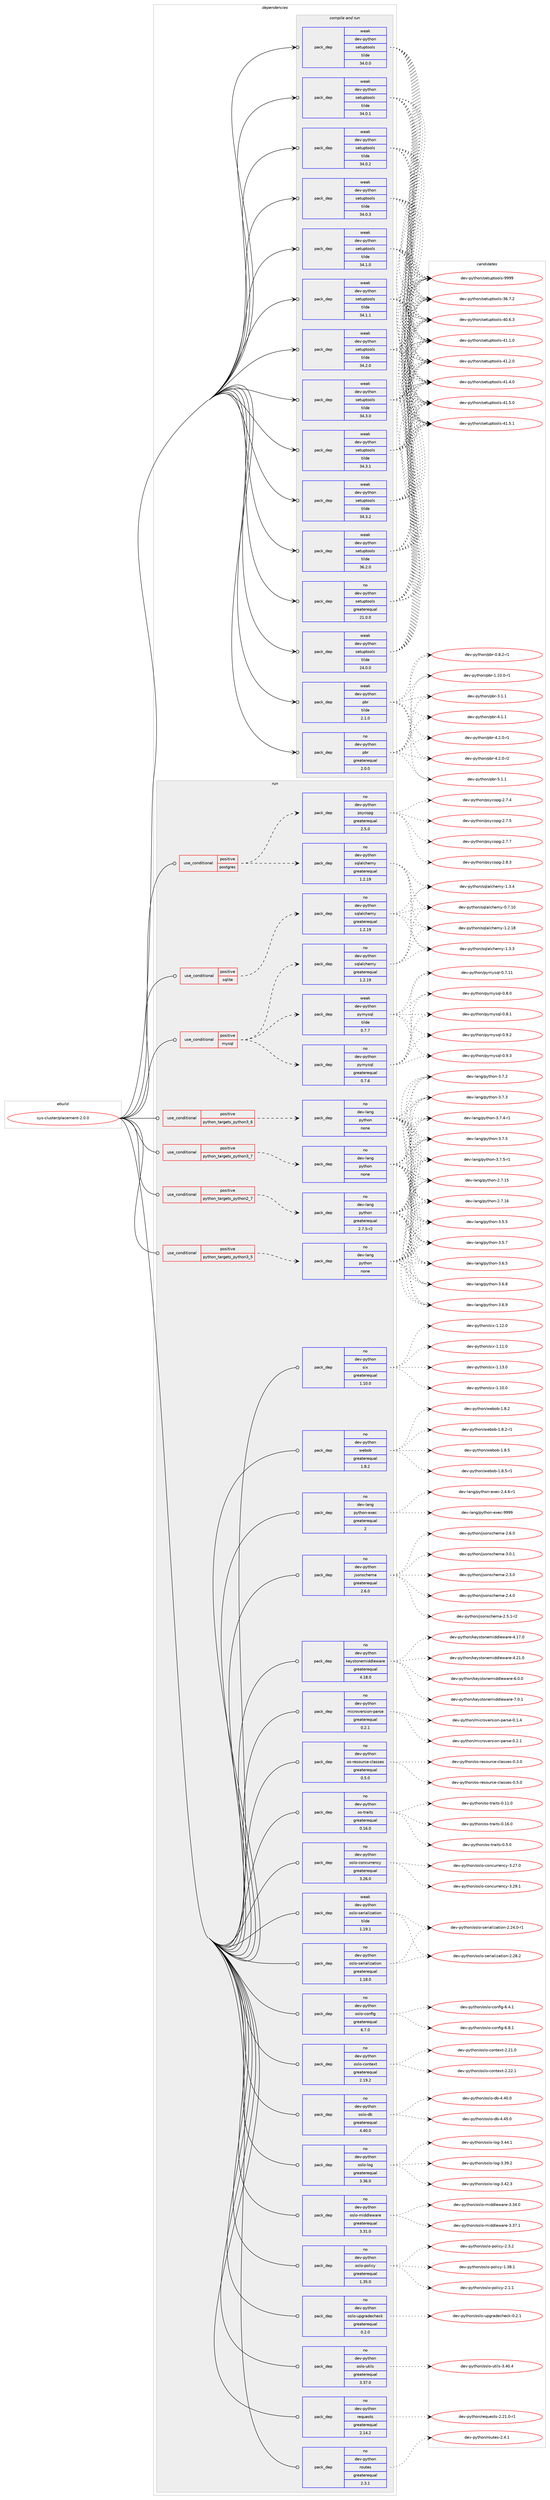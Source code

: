 digraph prolog {

# *************
# Graph options
# *************

newrank=true;
concentrate=true;
compound=true;
graph [rankdir=LR,fontname=Helvetica,fontsize=10,ranksep=1.5];#, ranksep=2.5, nodesep=0.2];
edge  [arrowhead=vee];
node  [fontname=Helvetica,fontsize=10];

# **********
# The ebuild
# **********

subgraph cluster_leftcol {
color=gray;
rank=same;
label=<<i>ebuild</i>>;
id [label="sys-cluster/placement-2.0.0", color=red, width=4, href="../sys-cluster/placement-2.0.0.svg"];
}

# ****************
# The dependencies
# ****************

subgraph cluster_midcol {
color=gray;
label=<<i>dependencies</i>>;
subgraph cluster_compile {
fillcolor="#eeeeee";
style=filled;
label=<<i>compile</i>>;
}
subgraph cluster_compileandrun {
fillcolor="#eeeeee";
style=filled;
label=<<i>compile and run</i>>;
subgraph pack658456 {
dependency887346 [label=<<TABLE BORDER="0" CELLBORDER="1" CELLSPACING="0" CELLPADDING="4" WIDTH="220"><TR><TD ROWSPAN="6" CELLPADDING="30">pack_dep</TD></TR><TR><TD WIDTH="110">no</TD></TR><TR><TD>dev-python</TD></TR><TR><TD>pbr</TD></TR><TR><TD>greaterequal</TD></TR><TR><TD>2.0.0</TD></TR></TABLE>>, shape=none, color=blue];
}
id:e -> dependency887346:w [weight=20,style="solid",arrowhead="odotvee"];
subgraph pack658457 {
dependency887347 [label=<<TABLE BORDER="0" CELLBORDER="1" CELLSPACING="0" CELLPADDING="4" WIDTH="220"><TR><TD ROWSPAN="6" CELLPADDING="30">pack_dep</TD></TR><TR><TD WIDTH="110">no</TD></TR><TR><TD>dev-python</TD></TR><TR><TD>setuptools</TD></TR><TR><TD>greaterequal</TD></TR><TR><TD>21.0.0</TD></TR></TABLE>>, shape=none, color=blue];
}
id:e -> dependency887347:w [weight=20,style="solid",arrowhead="odotvee"];
subgraph pack658458 {
dependency887348 [label=<<TABLE BORDER="0" CELLBORDER="1" CELLSPACING="0" CELLPADDING="4" WIDTH="220"><TR><TD ROWSPAN="6" CELLPADDING="30">pack_dep</TD></TR><TR><TD WIDTH="110">weak</TD></TR><TR><TD>dev-python</TD></TR><TR><TD>pbr</TD></TR><TR><TD>tilde</TD></TR><TR><TD>2.1.0</TD></TR></TABLE>>, shape=none, color=blue];
}
id:e -> dependency887348:w [weight=20,style="solid",arrowhead="odotvee"];
subgraph pack658459 {
dependency887349 [label=<<TABLE BORDER="0" CELLBORDER="1" CELLSPACING="0" CELLPADDING="4" WIDTH="220"><TR><TD ROWSPAN="6" CELLPADDING="30">pack_dep</TD></TR><TR><TD WIDTH="110">weak</TD></TR><TR><TD>dev-python</TD></TR><TR><TD>setuptools</TD></TR><TR><TD>tilde</TD></TR><TR><TD>24.0.0</TD></TR></TABLE>>, shape=none, color=blue];
}
id:e -> dependency887349:w [weight=20,style="solid",arrowhead="odotvee"];
subgraph pack658460 {
dependency887350 [label=<<TABLE BORDER="0" CELLBORDER="1" CELLSPACING="0" CELLPADDING="4" WIDTH="220"><TR><TD ROWSPAN="6" CELLPADDING="30">pack_dep</TD></TR><TR><TD WIDTH="110">weak</TD></TR><TR><TD>dev-python</TD></TR><TR><TD>setuptools</TD></TR><TR><TD>tilde</TD></TR><TR><TD>34.0.0</TD></TR></TABLE>>, shape=none, color=blue];
}
id:e -> dependency887350:w [weight=20,style="solid",arrowhead="odotvee"];
subgraph pack658461 {
dependency887351 [label=<<TABLE BORDER="0" CELLBORDER="1" CELLSPACING="0" CELLPADDING="4" WIDTH="220"><TR><TD ROWSPAN="6" CELLPADDING="30">pack_dep</TD></TR><TR><TD WIDTH="110">weak</TD></TR><TR><TD>dev-python</TD></TR><TR><TD>setuptools</TD></TR><TR><TD>tilde</TD></TR><TR><TD>34.0.1</TD></TR></TABLE>>, shape=none, color=blue];
}
id:e -> dependency887351:w [weight=20,style="solid",arrowhead="odotvee"];
subgraph pack658462 {
dependency887352 [label=<<TABLE BORDER="0" CELLBORDER="1" CELLSPACING="0" CELLPADDING="4" WIDTH="220"><TR><TD ROWSPAN="6" CELLPADDING="30">pack_dep</TD></TR><TR><TD WIDTH="110">weak</TD></TR><TR><TD>dev-python</TD></TR><TR><TD>setuptools</TD></TR><TR><TD>tilde</TD></TR><TR><TD>34.0.2</TD></TR></TABLE>>, shape=none, color=blue];
}
id:e -> dependency887352:w [weight=20,style="solid",arrowhead="odotvee"];
subgraph pack658463 {
dependency887353 [label=<<TABLE BORDER="0" CELLBORDER="1" CELLSPACING="0" CELLPADDING="4" WIDTH="220"><TR><TD ROWSPAN="6" CELLPADDING="30">pack_dep</TD></TR><TR><TD WIDTH="110">weak</TD></TR><TR><TD>dev-python</TD></TR><TR><TD>setuptools</TD></TR><TR><TD>tilde</TD></TR><TR><TD>34.0.3</TD></TR></TABLE>>, shape=none, color=blue];
}
id:e -> dependency887353:w [weight=20,style="solid",arrowhead="odotvee"];
subgraph pack658464 {
dependency887354 [label=<<TABLE BORDER="0" CELLBORDER="1" CELLSPACING="0" CELLPADDING="4" WIDTH="220"><TR><TD ROWSPAN="6" CELLPADDING="30">pack_dep</TD></TR><TR><TD WIDTH="110">weak</TD></TR><TR><TD>dev-python</TD></TR><TR><TD>setuptools</TD></TR><TR><TD>tilde</TD></TR><TR><TD>34.1.0</TD></TR></TABLE>>, shape=none, color=blue];
}
id:e -> dependency887354:w [weight=20,style="solid",arrowhead="odotvee"];
subgraph pack658465 {
dependency887355 [label=<<TABLE BORDER="0" CELLBORDER="1" CELLSPACING="0" CELLPADDING="4" WIDTH="220"><TR><TD ROWSPAN="6" CELLPADDING="30">pack_dep</TD></TR><TR><TD WIDTH="110">weak</TD></TR><TR><TD>dev-python</TD></TR><TR><TD>setuptools</TD></TR><TR><TD>tilde</TD></TR><TR><TD>34.1.1</TD></TR></TABLE>>, shape=none, color=blue];
}
id:e -> dependency887355:w [weight=20,style="solid",arrowhead="odotvee"];
subgraph pack658466 {
dependency887356 [label=<<TABLE BORDER="0" CELLBORDER="1" CELLSPACING="0" CELLPADDING="4" WIDTH="220"><TR><TD ROWSPAN="6" CELLPADDING="30">pack_dep</TD></TR><TR><TD WIDTH="110">weak</TD></TR><TR><TD>dev-python</TD></TR><TR><TD>setuptools</TD></TR><TR><TD>tilde</TD></TR><TR><TD>34.2.0</TD></TR></TABLE>>, shape=none, color=blue];
}
id:e -> dependency887356:w [weight=20,style="solid",arrowhead="odotvee"];
subgraph pack658467 {
dependency887357 [label=<<TABLE BORDER="0" CELLBORDER="1" CELLSPACING="0" CELLPADDING="4" WIDTH="220"><TR><TD ROWSPAN="6" CELLPADDING="30">pack_dep</TD></TR><TR><TD WIDTH="110">weak</TD></TR><TR><TD>dev-python</TD></TR><TR><TD>setuptools</TD></TR><TR><TD>tilde</TD></TR><TR><TD>34.3.0</TD></TR></TABLE>>, shape=none, color=blue];
}
id:e -> dependency887357:w [weight=20,style="solid",arrowhead="odotvee"];
subgraph pack658468 {
dependency887358 [label=<<TABLE BORDER="0" CELLBORDER="1" CELLSPACING="0" CELLPADDING="4" WIDTH="220"><TR><TD ROWSPAN="6" CELLPADDING="30">pack_dep</TD></TR><TR><TD WIDTH="110">weak</TD></TR><TR><TD>dev-python</TD></TR><TR><TD>setuptools</TD></TR><TR><TD>tilde</TD></TR><TR><TD>34.3.1</TD></TR></TABLE>>, shape=none, color=blue];
}
id:e -> dependency887358:w [weight=20,style="solid",arrowhead="odotvee"];
subgraph pack658469 {
dependency887359 [label=<<TABLE BORDER="0" CELLBORDER="1" CELLSPACING="0" CELLPADDING="4" WIDTH="220"><TR><TD ROWSPAN="6" CELLPADDING="30">pack_dep</TD></TR><TR><TD WIDTH="110">weak</TD></TR><TR><TD>dev-python</TD></TR><TR><TD>setuptools</TD></TR><TR><TD>tilde</TD></TR><TR><TD>34.3.2</TD></TR></TABLE>>, shape=none, color=blue];
}
id:e -> dependency887359:w [weight=20,style="solid",arrowhead="odotvee"];
subgraph pack658470 {
dependency887360 [label=<<TABLE BORDER="0" CELLBORDER="1" CELLSPACING="0" CELLPADDING="4" WIDTH="220"><TR><TD ROWSPAN="6" CELLPADDING="30">pack_dep</TD></TR><TR><TD WIDTH="110">weak</TD></TR><TR><TD>dev-python</TD></TR><TR><TD>setuptools</TD></TR><TR><TD>tilde</TD></TR><TR><TD>36.2.0</TD></TR></TABLE>>, shape=none, color=blue];
}
id:e -> dependency887360:w [weight=20,style="solid",arrowhead="odotvee"];
}
subgraph cluster_run {
fillcolor="#eeeeee";
style=filled;
label=<<i>run</i>>;
subgraph cond213359 {
dependency887361 [label=<<TABLE BORDER="0" CELLBORDER="1" CELLSPACING="0" CELLPADDING="4"><TR><TD ROWSPAN="3" CELLPADDING="10">use_conditional</TD></TR><TR><TD>positive</TD></TR><TR><TD>mysql</TD></TR></TABLE>>, shape=none, color=red];
subgraph pack658471 {
dependency887362 [label=<<TABLE BORDER="0" CELLBORDER="1" CELLSPACING="0" CELLPADDING="4" WIDTH="220"><TR><TD ROWSPAN="6" CELLPADDING="30">pack_dep</TD></TR><TR><TD WIDTH="110">no</TD></TR><TR><TD>dev-python</TD></TR><TR><TD>pymysql</TD></TR><TR><TD>greaterequal</TD></TR><TR><TD>0.7.6</TD></TR></TABLE>>, shape=none, color=blue];
}
dependency887361:e -> dependency887362:w [weight=20,style="dashed",arrowhead="vee"];
subgraph pack658472 {
dependency887363 [label=<<TABLE BORDER="0" CELLBORDER="1" CELLSPACING="0" CELLPADDING="4" WIDTH="220"><TR><TD ROWSPAN="6" CELLPADDING="30">pack_dep</TD></TR><TR><TD WIDTH="110">weak</TD></TR><TR><TD>dev-python</TD></TR><TR><TD>pymysql</TD></TR><TR><TD>tilde</TD></TR><TR><TD>0.7.7</TD></TR></TABLE>>, shape=none, color=blue];
}
dependency887361:e -> dependency887363:w [weight=20,style="dashed",arrowhead="vee"];
subgraph pack658473 {
dependency887364 [label=<<TABLE BORDER="0" CELLBORDER="1" CELLSPACING="0" CELLPADDING="4" WIDTH="220"><TR><TD ROWSPAN="6" CELLPADDING="30">pack_dep</TD></TR><TR><TD WIDTH="110">no</TD></TR><TR><TD>dev-python</TD></TR><TR><TD>sqlalchemy</TD></TR><TR><TD>greaterequal</TD></TR><TR><TD>1.2.19</TD></TR></TABLE>>, shape=none, color=blue];
}
dependency887361:e -> dependency887364:w [weight=20,style="dashed",arrowhead="vee"];
}
id:e -> dependency887361:w [weight=20,style="solid",arrowhead="odot"];
subgraph cond213360 {
dependency887365 [label=<<TABLE BORDER="0" CELLBORDER="1" CELLSPACING="0" CELLPADDING="4"><TR><TD ROWSPAN="3" CELLPADDING="10">use_conditional</TD></TR><TR><TD>positive</TD></TR><TR><TD>postgres</TD></TR></TABLE>>, shape=none, color=red];
subgraph pack658474 {
dependency887366 [label=<<TABLE BORDER="0" CELLBORDER="1" CELLSPACING="0" CELLPADDING="4" WIDTH="220"><TR><TD ROWSPAN="6" CELLPADDING="30">pack_dep</TD></TR><TR><TD WIDTH="110">no</TD></TR><TR><TD>dev-python</TD></TR><TR><TD>psycopg</TD></TR><TR><TD>greaterequal</TD></TR><TR><TD>2.5.0</TD></TR></TABLE>>, shape=none, color=blue];
}
dependency887365:e -> dependency887366:w [weight=20,style="dashed",arrowhead="vee"];
subgraph pack658475 {
dependency887367 [label=<<TABLE BORDER="0" CELLBORDER="1" CELLSPACING="0" CELLPADDING="4" WIDTH="220"><TR><TD ROWSPAN="6" CELLPADDING="30">pack_dep</TD></TR><TR><TD WIDTH="110">no</TD></TR><TR><TD>dev-python</TD></TR><TR><TD>sqlalchemy</TD></TR><TR><TD>greaterequal</TD></TR><TR><TD>1.2.19</TD></TR></TABLE>>, shape=none, color=blue];
}
dependency887365:e -> dependency887367:w [weight=20,style="dashed",arrowhead="vee"];
}
id:e -> dependency887365:w [weight=20,style="solid",arrowhead="odot"];
subgraph cond213361 {
dependency887368 [label=<<TABLE BORDER="0" CELLBORDER="1" CELLSPACING="0" CELLPADDING="4"><TR><TD ROWSPAN="3" CELLPADDING="10">use_conditional</TD></TR><TR><TD>positive</TD></TR><TR><TD>python_targets_python2_7</TD></TR></TABLE>>, shape=none, color=red];
subgraph pack658476 {
dependency887369 [label=<<TABLE BORDER="0" CELLBORDER="1" CELLSPACING="0" CELLPADDING="4" WIDTH="220"><TR><TD ROWSPAN="6" CELLPADDING="30">pack_dep</TD></TR><TR><TD WIDTH="110">no</TD></TR><TR><TD>dev-lang</TD></TR><TR><TD>python</TD></TR><TR><TD>greaterequal</TD></TR><TR><TD>2.7.5-r2</TD></TR></TABLE>>, shape=none, color=blue];
}
dependency887368:e -> dependency887369:w [weight=20,style="dashed",arrowhead="vee"];
}
id:e -> dependency887368:w [weight=20,style="solid",arrowhead="odot"];
subgraph cond213362 {
dependency887370 [label=<<TABLE BORDER="0" CELLBORDER="1" CELLSPACING="0" CELLPADDING="4"><TR><TD ROWSPAN="3" CELLPADDING="10">use_conditional</TD></TR><TR><TD>positive</TD></TR><TR><TD>python_targets_python3_5</TD></TR></TABLE>>, shape=none, color=red];
subgraph pack658477 {
dependency887371 [label=<<TABLE BORDER="0" CELLBORDER="1" CELLSPACING="0" CELLPADDING="4" WIDTH="220"><TR><TD ROWSPAN="6" CELLPADDING="30">pack_dep</TD></TR><TR><TD WIDTH="110">no</TD></TR><TR><TD>dev-lang</TD></TR><TR><TD>python</TD></TR><TR><TD>none</TD></TR><TR><TD></TD></TR></TABLE>>, shape=none, color=blue];
}
dependency887370:e -> dependency887371:w [weight=20,style="dashed",arrowhead="vee"];
}
id:e -> dependency887370:w [weight=20,style="solid",arrowhead="odot"];
subgraph cond213363 {
dependency887372 [label=<<TABLE BORDER="0" CELLBORDER="1" CELLSPACING="0" CELLPADDING="4"><TR><TD ROWSPAN="3" CELLPADDING="10">use_conditional</TD></TR><TR><TD>positive</TD></TR><TR><TD>python_targets_python3_6</TD></TR></TABLE>>, shape=none, color=red];
subgraph pack658478 {
dependency887373 [label=<<TABLE BORDER="0" CELLBORDER="1" CELLSPACING="0" CELLPADDING="4" WIDTH="220"><TR><TD ROWSPAN="6" CELLPADDING="30">pack_dep</TD></TR><TR><TD WIDTH="110">no</TD></TR><TR><TD>dev-lang</TD></TR><TR><TD>python</TD></TR><TR><TD>none</TD></TR><TR><TD></TD></TR></TABLE>>, shape=none, color=blue];
}
dependency887372:e -> dependency887373:w [weight=20,style="dashed",arrowhead="vee"];
}
id:e -> dependency887372:w [weight=20,style="solid",arrowhead="odot"];
subgraph cond213364 {
dependency887374 [label=<<TABLE BORDER="0" CELLBORDER="1" CELLSPACING="0" CELLPADDING="4"><TR><TD ROWSPAN="3" CELLPADDING="10">use_conditional</TD></TR><TR><TD>positive</TD></TR><TR><TD>python_targets_python3_7</TD></TR></TABLE>>, shape=none, color=red];
subgraph pack658479 {
dependency887375 [label=<<TABLE BORDER="0" CELLBORDER="1" CELLSPACING="0" CELLPADDING="4" WIDTH="220"><TR><TD ROWSPAN="6" CELLPADDING="30">pack_dep</TD></TR><TR><TD WIDTH="110">no</TD></TR><TR><TD>dev-lang</TD></TR><TR><TD>python</TD></TR><TR><TD>none</TD></TR><TR><TD></TD></TR></TABLE>>, shape=none, color=blue];
}
dependency887374:e -> dependency887375:w [weight=20,style="dashed",arrowhead="vee"];
}
id:e -> dependency887374:w [weight=20,style="solid",arrowhead="odot"];
subgraph cond213365 {
dependency887376 [label=<<TABLE BORDER="0" CELLBORDER="1" CELLSPACING="0" CELLPADDING="4"><TR><TD ROWSPAN="3" CELLPADDING="10">use_conditional</TD></TR><TR><TD>positive</TD></TR><TR><TD>sqlite</TD></TR></TABLE>>, shape=none, color=red];
subgraph pack658480 {
dependency887377 [label=<<TABLE BORDER="0" CELLBORDER="1" CELLSPACING="0" CELLPADDING="4" WIDTH="220"><TR><TD ROWSPAN="6" CELLPADDING="30">pack_dep</TD></TR><TR><TD WIDTH="110">no</TD></TR><TR><TD>dev-python</TD></TR><TR><TD>sqlalchemy</TD></TR><TR><TD>greaterequal</TD></TR><TR><TD>1.2.19</TD></TR></TABLE>>, shape=none, color=blue];
}
dependency887376:e -> dependency887377:w [weight=20,style="dashed",arrowhead="vee"];
}
id:e -> dependency887376:w [weight=20,style="solid",arrowhead="odot"];
subgraph pack658481 {
dependency887378 [label=<<TABLE BORDER="0" CELLBORDER="1" CELLSPACING="0" CELLPADDING="4" WIDTH="220"><TR><TD ROWSPAN="6" CELLPADDING="30">pack_dep</TD></TR><TR><TD WIDTH="110">no</TD></TR><TR><TD>dev-lang</TD></TR><TR><TD>python-exec</TD></TR><TR><TD>greaterequal</TD></TR><TR><TD>2</TD></TR></TABLE>>, shape=none, color=blue];
}
id:e -> dependency887378:w [weight=20,style="solid",arrowhead="odot"];
subgraph pack658482 {
dependency887379 [label=<<TABLE BORDER="0" CELLBORDER="1" CELLSPACING="0" CELLPADDING="4" WIDTH="220"><TR><TD ROWSPAN="6" CELLPADDING="30">pack_dep</TD></TR><TR><TD WIDTH="110">no</TD></TR><TR><TD>dev-python</TD></TR><TR><TD>jsonschema</TD></TR><TR><TD>greaterequal</TD></TR><TR><TD>2.6.0</TD></TR></TABLE>>, shape=none, color=blue];
}
id:e -> dependency887379:w [weight=20,style="solid",arrowhead="odot"];
subgraph pack658483 {
dependency887380 [label=<<TABLE BORDER="0" CELLBORDER="1" CELLSPACING="0" CELLPADDING="4" WIDTH="220"><TR><TD ROWSPAN="6" CELLPADDING="30">pack_dep</TD></TR><TR><TD WIDTH="110">no</TD></TR><TR><TD>dev-python</TD></TR><TR><TD>keystonemiddleware</TD></TR><TR><TD>greaterequal</TD></TR><TR><TD>4.18.0</TD></TR></TABLE>>, shape=none, color=blue];
}
id:e -> dependency887380:w [weight=20,style="solid",arrowhead="odot"];
subgraph pack658484 {
dependency887381 [label=<<TABLE BORDER="0" CELLBORDER="1" CELLSPACING="0" CELLPADDING="4" WIDTH="220"><TR><TD ROWSPAN="6" CELLPADDING="30">pack_dep</TD></TR><TR><TD WIDTH="110">no</TD></TR><TR><TD>dev-python</TD></TR><TR><TD>microversion-parse</TD></TR><TR><TD>greaterequal</TD></TR><TR><TD>0.2.1</TD></TR></TABLE>>, shape=none, color=blue];
}
id:e -> dependency887381:w [weight=20,style="solid",arrowhead="odot"];
subgraph pack658485 {
dependency887382 [label=<<TABLE BORDER="0" CELLBORDER="1" CELLSPACING="0" CELLPADDING="4" WIDTH="220"><TR><TD ROWSPAN="6" CELLPADDING="30">pack_dep</TD></TR><TR><TD WIDTH="110">no</TD></TR><TR><TD>dev-python</TD></TR><TR><TD>os-resource-classes</TD></TR><TR><TD>greaterequal</TD></TR><TR><TD>0.5.0</TD></TR></TABLE>>, shape=none, color=blue];
}
id:e -> dependency887382:w [weight=20,style="solid",arrowhead="odot"];
subgraph pack658486 {
dependency887383 [label=<<TABLE BORDER="0" CELLBORDER="1" CELLSPACING="0" CELLPADDING="4" WIDTH="220"><TR><TD ROWSPAN="6" CELLPADDING="30">pack_dep</TD></TR><TR><TD WIDTH="110">no</TD></TR><TR><TD>dev-python</TD></TR><TR><TD>os-traits</TD></TR><TR><TD>greaterequal</TD></TR><TR><TD>0.16.0</TD></TR></TABLE>>, shape=none, color=blue];
}
id:e -> dependency887383:w [weight=20,style="solid",arrowhead="odot"];
subgraph pack658487 {
dependency887384 [label=<<TABLE BORDER="0" CELLBORDER="1" CELLSPACING="0" CELLPADDING="4" WIDTH="220"><TR><TD ROWSPAN="6" CELLPADDING="30">pack_dep</TD></TR><TR><TD WIDTH="110">no</TD></TR><TR><TD>dev-python</TD></TR><TR><TD>oslo-concurrency</TD></TR><TR><TD>greaterequal</TD></TR><TR><TD>3.26.0</TD></TR></TABLE>>, shape=none, color=blue];
}
id:e -> dependency887384:w [weight=20,style="solid",arrowhead="odot"];
subgraph pack658488 {
dependency887385 [label=<<TABLE BORDER="0" CELLBORDER="1" CELLSPACING="0" CELLPADDING="4" WIDTH="220"><TR><TD ROWSPAN="6" CELLPADDING="30">pack_dep</TD></TR><TR><TD WIDTH="110">no</TD></TR><TR><TD>dev-python</TD></TR><TR><TD>oslo-config</TD></TR><TR><TD>greaterequal</TD></TR><TR><TD>6.7.0</TD></TR></TABLE>>, shape=none, color=blue];
}
id:e -> dependency887385:w [weight=20,style="solid",arrowhead="odot"];
subgraph pack658489 {
dependency887386 [label=<<TABLE BORDER="0" CELLBORDER="1" CELLSPACING="0" CELLPADDING="4" WIDTH="220"><TR><TD ROWSPAN="6" CELLPADDING="30">pack_dep</TD></TR><TR><TD WIDTH="110">no</TD></TR><TR><TD>dev-python</TD></TR><TR><TD>oslo-context</TD></TR><TR><TD>greaterequal</TD></TR><TR><TD>2.19.2</TD></TR></TABLE>>, shape=none, color=blue];
}
id:e -> dependency887386:w [weight=20,style="solid",arrowhead="odot"];
subgraph pack658490 {
dependency887387 [label=<<TABLE BORDER="0" CELLBORDER="1" CELLSPACING="0" CELLPADDING="4" WIDTH="220"><TR><TD ROWSPAN="6" CELLPADDING="30">pack_dep</TD></TR><TR><TD WIDTH="110">no</TD></TR><TR><TD>dev-python</TD></TR><TR><TD>oslo-db</TD></TR><TR><TD>greaterequal</TD></TR><TR><TD>4.40.0</TD></TR></TABLE>>, shape=none, color=blue];
}
id:e -> dependency887387:w [weight=20,style="solid",arrowhead="odot"];
subgraph pack658491 {
dependency887388 [label=<<TABLE BORDER="0" CELLBORDER="1" CELLSPACING="0" CELLPADDING="4" WIDTH="220"><TR><TD ROWSPAN="6" CELLPADDING="30">pack_dep</TD></TR><TR><TD WIDTH="110">no</TD></TR><TR><TD>dev-python</TD></TR><TR><TD>oslo-log</TD></TR><TR><TD>greaterequal</TD></TR><TR><TD>3.36.0</TD></TR></TABLE>>, shape=none, color=blue];
}
id:e -> dependency887388:w [weight=20,style="solid",arrowhead="odot"];
subgraph pack658492 {
dependency887389 [label=<<TABLE BORDER="0" CELLBORDER="1" CELLSPACING="0" CELLPADDING="4" WIDTH="220"><TR><TD ROWSPAN="6" CELLPADDING="30">pack_dep</TD></TR><TR><TD WIDTH="110">no</TD></TR><TR><TD>dev-python</TD></TR><TR><TD>oslo-middleware</TD></TR><TR><TD>greaterequal</TD></TR><TR><TD>3.31.0</TD></TR></TABLE>>, shape=none, color=blue];
}
id:e -> dependency887389:w [weight=20,style="solid",arrowhead="odot"];
subgraph pack658493 {
dependency887390 [label=<<TABLE BORDER="0" CELLBORDER="1" CELLSPACING="0" CELLPADDING="4" WIDTH="220"><TR><TD ROWSPAN="6" CELLPADDING="30">pack_dep</TD></TR><TR><TD WIDTH="110">no</TD></TR><TR><TD>dev-python</TD></TR><TR><TD>oslo-policy</TD></TR><TR><TD>greaterequal</TD></TR><TR><TD>1.35.0</TD></TR></TABLE>>, shape=none, color=blue];
}
id:e -> dependency887390:w [weight=20,style="solid",arrowhead="odot"];
subgraph pack658494 {
dependency887391 [label=<<TABLE BORDER="0" CELLBORDER="1" CELLSPACING="0" CELLPADDING="4" WIDTH="220"><TR><TD ROWSPAN="6" CELLPADDING="30">pack_dep</TD></TR><TR><TD WIDTH="110">no</TD></TR><TR><TD>dev-python</TD></TR><TR><TD>oslo-serialization</TD></TR><TR><TD>greaterequal</TD></TR><TR><TD>1.18.0</TD></TR></TABLE>>, shape=none, color=blue];
}
id:e -> dependency887391:w [weight=20,style="solid",arrowhead="odot"];
subgraph pack658495 {
dependency887392 [label=<<TABLE BORDER="0" CELLBORDER="1" CELLSPACING="0" CELLPADDING="4" WIDTH="220"><TR><TD ROWSPAN="6" CELLPADDING="30">pack_dep</TD></TR><TR><TD WIDTH="110">no</TD></TR><TR><TD>dev-python</TD></TR><TR><TD>oslo-upgradecheck</TD></TR><TR><TD>greaterequal</TD></TR><TR><TD>0.2.0</TD></TR></TABLE>>, shape=none, color=blue];
}
id:e -> dependency887392:w [weight=20,style="solid",arrowhead="odot"];
subgraph pack658496 {
dependency887393 [label=<<TABLE BORDER="0" CELLBORDER="1" CELLSPACING="0" CELLPADDING="4" WIDTH="220"><TR><TD ROWSPAN="6" CELLPADDING="30">pack_dep</TD></TR><TR><TD WIDTH="110">no</TD></TR><TR><TD>dev-python</TD></TR><TR><TD>oslo-utils</TD></TR><TR><TD>greaterequal</TD></TR><TR><TD>3.37.0</TD></TR></TABLE>>, shape=none, color=blue];
}
id:e -> dependency887393:w [weight=20,style="solid",arrowhead="odot"];
subgraph pack658497 {
dependency887394 [label=<<TABLE BORDER="0" CELLBORDER="1" CELLSPACING="0" CELLPADDING="4" WIDTH="220"><TR><TD ROWSPAN="6" CELLPADDING="30">pack_dep</TD></TR><TR><TD WIDTH="110">no</TD></TR><TR><TD>dev-python</TD></TR><TR><TD>requests</TD></TR><TR><TD>greaterequal</TD></TR><TR><TD>2.14.2</TD></TR></TABLE>>, shape=none, color=blue];
}
id:e -> dependency887394:w [weight=20,style="solid",arrowhead="odot"];
subgraph pack658498 {
dependency887395 [label=<<TABLE BORDER="0" CELLBORDER="1" CELLSPACING="0" CELLPADDING="4" WIDTH="220"><TR><TD ROWSPAN="6" CELLPADDING="30">pack_dep</TD></TR><TR><TD WIDTH="110">no</TD></TR><TR><TD>dev-python</TD></TR><TR><TD>routes</TD></TR><TR><TD>greaterequal</TD></TR><TR><TD>2.3.1</TD></TR></TABLE>>, shape=none, color=blue];
}
id:e -> dependency887395:w [weight=20,style="solid",arrowhead="odot"];
subgraph pack658499 {
dependency887396 [label=<<TABLE BORDER="0" CELLBORDER="1" CELLSPACING="0" CELLPADDING="4" WIDTH="220"><TR><TD ROWSPAN="6" CELLPADDING="30">pack_dep</TD></TR><TR><TD WIDTH="110">no</TD></TR><TR><TD>dev-python</TD></TR><TR><TD>six</TD></TR><TR><TD>greaterequal</TD></TR><TR><TD>1.10.0</TD></TR></TABLE>>, shape=none, color=blue];
}
id:e -> dependency887396:w [weight=20,style="solid",arrowhead="odot"];
subgraph pack658500 {
dependency887397 [label=<<TABLE BORDER="0" CELLBORDER="1" CELLSPACING="0" CELLPADDING="4" WIDTH="220"><TR><TD ROWSPAN="6" CELLPADDING="30">pack_dep</TD></TR><TR><TD WIDTH="110">no</TD></TR><TR><TD>dev-python</TD></TR><TR><TD>webob</TD></TR><TR><TD>greaterequal</TD></TR><TR><TD>1.8.2</TD></TR></TABLE>>, shape=none, color=blue];
}
id:e -> dependency887397:w [weight=20,style="solid",arrowhead="odot"];
subgraph pack658501 {
dependency887398 [label=<<TABLE BORDER="0" CELLBORDER="1" CELLSPACING="0" CELLPADDING="4" WIDTH="220"><TR><TD ROWSPAN="6" CELLPADDING="30">pack_dep</TD></TR><TR><TD WIDTH="110">weak</TD></TR><TR><TD>dev-python</TD></TR><TR><TD>oslo-serialization</TD></TR><TR><TD>tilde</TD></TR><TR><TD>1.19.1</TD></TR></TABLE>>, shape=none, color=blue];
}
id:e -> dependency887398:w [weight=20,style="solid",arrowhead="odot"];
}
}

# **************
# The candidates
# **************

subgraph cluster_choices {
rank=same;
color=gray;
label=<<i>candidates</i>>;

subgraph choice658456 {
color=black;
nodesep=1;
choice1001011184511212111610411111047112981144548465646504511449 [label="dev-python/pbr-0.8.2-r1", color=red, width=4,href="../dev-python/pbr-0.8.2-r1.svg"];
choice100101118451121211161041111104711298114454946494846484511449 [label="dev-python/pbr-1.10.0-r1", color=red, width=4,href="../dev-python/pbr-1.10.0-r1.svg"];
choice100101118451121211161041111104711298114455146494649 [label="dev-python/pbr-3.1.1", color=red, width=4,href="../dev-python/pbr-3.1.1.svg"];
choice100101118451121211161041111104711298114455246494649 [label="dev-python/pbr-4.1.1", color=red, width=4,href="../dev-python/pbr-4.1.1.svg"];
choice1001011184511212111610411111047112981144552465046484511449 [label="dev-python/pbr-4.2.0-r1", color=red, width=4,href="../dev-python/pbr-4.2.0-r1.svg"];
choice1001011184511212111610411111047112981144552465046484511450 [label="dev-python/pbr-4.2.0-r2", color=red, width=4,href="../dev-python/pbr-4.2.0-r2.svg"];
choice100101118451121211161041111104711298114455346494649 [label="dev-python/pbr-5.1.1", color=red, width=4,href="../dev-python/pbr-5.1.1.svg"];
dependency887346:e -> choice1001011184511212111610411111047112981144548465646504511449:w [style=dotted,weight="100"];
dependency887346:e -> choice100101118451121211161041111104711298114454946494846484511449:w [style=dotted,weight="100"];
dependency887346:e -> choice100101118451121211161041111104711298114455146494649:w [style=dotted,weight="100"];
dependency887346:e -> choice100101118451121211161041111104711298114455246494649:w [style=dotted,weight="100"];
dependency887346:e -> choice1001011184511212111610411111047112981144552465046484511449:w [style=dotted,weight="100"];
dependency887346:e -> choice1001011184511212111610411111047112981144552465046484511450:w [style=dotted,weight="100"];
dependency887346:e -> choice100101118451121211161041111104711298114455346494649:w [style=dotted,weight="100"];
}
subgraph choice658457 {
color=black;
nodesep=1;
choice100101118451121211161041111104711510111611711211611111110811545515446554650 [label="dev-python/setuptools-36.7.2", color=red, width=4,href="../dev-python/setuptools-36.7.2.svg"];
choice100101118451121211161041111104711510111611711211611111110811545524846544651 [label="dev-python/setuptools-40.6.3", color=red, width=4,href="../dev-python/setuptools-40.6.3.svg"];
choice100101118451121211161041111104711510111611711211611111110811545524946494648 [label="dev-python/setuptools-41.1.0", color=red, width=4,href="../dev-python/setuptools-41.1.0.svg"];
choice100101118451121211161041111104711510111611711211611111110811545524946504648 [label="dev-python/setuptools-41.2.0", color=red, width=4,href="../dev-python/setuptools-41.2.0.svg"];
choice100101118451121211161041111104711510111611711211611111110811545524946524648 [label="dev-python/setuptools-41.4.0", color=red, width=4,href="../dev-python/setuptools-41.4.0.svg"];
choice100101118451121211161041111104711510111611711211611111110811545524946534648 [label="dev-python/setuptools-41.5.0", color=red, width=4,href="../dev-python/setuptools-41.5.0.svg"];
choice100101118451121211161041111104711510111611711211611111110811545524946534649 [label="dev-python/setuptools-41.5.1", color=red, width=4,href="../dev-python/setuptools-41.5.1.svg"];
choice10010111845112121116104111110471151011161171121161111111081154557575757 [label="dev-python/setuptools-9999", color=red, width=4,href="../dev-python/setuptools-9999.svg"];
dependency887347:e -> choice100101118451121211161041111104711510111611711211611111110811545515446554650:w [style=dotted,weight="100"];
dependency887347:e -> choice100101118451121211161041111104711510111611711211611111110811545524846544651:w [style=dotted,weight="100"];
dependency887347:e -> choice100101118451121211161041111104711510111611711211611111110811545524946494648:w [style=dotted,weight="100"];
dependency887347:e -> choice100101118451121211161041111104711510111611711211611111110811545524946504648:w [style=dotted,weight="100"];
dependency887347:e -> choice100101118451121211161041111104711510111611711211611111110811545524946524648:w [style=dotted,weight="100"];
dependency887347:e -> choice100101118451121211161041111104711510111611711211611111110811545524946534648:w [style=dotted,weight="100"];
dependency887347:e -> choice100101118451121211161041111104711510111611711211611111110811545524946534649:w [style=dotted,weight="100"];
dependency887347:e -> choice10010111845112121116104111110471151011161171121161111111081154557575757:w [style=dotted,weight="100"];
}
subgraph choice658458 {
color=black;
nodesep=1;
choice1001011184511212111610411111047112981144548465646504511449 [label="dev-python/pbr-0.8.2-r1", color=red, width=4,href="../dev-python/pbr-0.8.2-r1.svg"];
choice100101118451121211161041111104711298114454946494846484511449 [label="dev-python/pbr-1.10.0-r1", color=red, width=4,href="../dev-python/pbr-1.10.0-r1.svg"];
choice100101118451121211161041111104711298114455146494649 [label="dev-python/pbr-3.1.1", color=red, width=4,href="../dev-python/pbr-3.1.1.svg"];
choice100101118451121211161041111104711298114455246494649 [label="dev-python/pbr-4.1.1", color=red, width=4,href="../dev-python/pbr-4.1.1.svg"];
choice1001011184511212111610411111047112981144552465046484511449 [label="dev-python/pbr-4.2.0-r1", color=red, width=4,href="../dev-python/pbr-4.2.0-r1.svg"];
choice1001011184511212111610411111047112981144552465046484511450 [label="dev-python/pbr-4.2.0-r2", color=red, width=4,href="../dev-python/pbr-4.2.0-r2.svg"];
choice100101118451121211161041111104711298114455346494649 [label="dev-python/pbr-5.1.1", color=red, width=4,href="../dev-python/pbr-5.1.1.svg"];
dependency887348:e -> choice1001011184511212111610411111047112981144548465646504511449:w [style=dotted,weight="100"];
dependency887348:e -> choice100101118451121211161041111104711298114454946494846484511449:w [style=dotted,weight="100"];
dependency887348:e -> choice100101118451121211161041111104711298114455146494649:w [style=dotted,weight="100"];
dependency887348:e -> choice100101118451121211161041111104711298114455246494649:w [style=dotted,weight="100"];
dependency887348:e -> choice1001011184511212111610411111047112981144552465046484511449:w [style=dotted,weight="100"];
dependency887348:e -> choice1001011184511212111610411111047112981144552465046484511450:w [style=dotted,weight="100"];
dependency887348:e -> choice100101118451121211161041111104711298114455346494649:w [style=dotted,weight="100"];
}
subgraph choice658459 {
color=black;
nodesep=1;
choice100101118451121211161041111104711510111611711211611111110811545515446554650 [label="dev-python/setuptools-36.7.2", color=red, width=4,href="../dev-python/setuptools-36.7.2.svg"];
choice100101118451121211161041111104711510111611711211611111110811545524846544651 [label="dev-python/setuptools-40.6.3", color=red, width=4,href="../dev-python/setuptools-40.6.3.svg"];
choice100101118451121211161041111104711510111611711211611111110811545524946494648 [label="dev-python/setuptools-41.1.0", color=red, width=4,href="../dev-python/setuptools-41.1.0.svg"];
choice100101118451121211161041111104711510111611711211611111110811545524946504648 [label="dev-python/setuptools-41.2.0", color=red, width=4,href="../dev-python/setuptools-41.2.0.svg"];
choice100101118451121211161041111104711510111611711211611111110811545524946524648 [label="dev-python/setuptools-41.4.0", color=red, width=4,href="../dev-python/setuptools-41.4.0.svg"];
choice100101118451121211161041111104711510111611711211611111110811545524946534648 [label="dev-python/setuptools-41.5.0", color=red, width=4,href="../dev-python/setuptools-41.5.0.svg"];
choice100101118451121211161041111104711510111611711211611111110811545524946534649 [label="dev-python/setuptools-41.5.1", color=red, width=4,href="../dev-python/setuptools-41.5.1.svg"];
choice10010111845112121116104111110471151011161171121161111111081154557575757 [label="dev-python/setuptools-9999", color=red, width=4,href="../dev-python/setuptools-9999.svg"];
dependency887349:e -> choice100101118451121211161041111104711510111611711211611111110811545515446554650:w [style=dotted,weight="100"];
dependency887349:e -> choice100101118451121211161041111104711510111611711211611111110811545524846544651:w [style=dotted,weight="100"];
dependency887349:e -> choice100101118451121211161041111104711510111611711211611111110811545524946494648:w [style=dotted,weight="100"];
dependency887349:e -> choice100101118451121211161041111104711510111611711211611111110811545524946504648:w [style=dotted,weight="100"];
dependency887349:e -> choice100101118451121211161041111104711510111611711211611111110811545524946524648:w [style=dotted,weight="100"];
dependency887349:e -> choice100101118451121211161041111104711510111611711211611111110811545524946534648:w [style=dotted,weight="100"];
dependency887349:e -> choice100101118451121211161041111104711510111611711211611111110811545524946534649:w [style=dotted,weight="100"];
dependency887349:e -> choice10010111845112121116104111110471151011161171121161111111081154557575757:w [style=dotted,weight="100"];
}
subgraph choice658460 {
color=black;
nodesep=1;
choice100101118451121211161041111104711510111611711211611111110811545515446554650 [label="dev-python/setuptools-36.7.2", color=red, width=4,href="../dev-python/setuptools-36.7.2.svg"];
choice100101118451121211161041111104711510111611711211611111110811545524846544651 [label="dev-python/setuptools-40.6.3", color=red, width=4,href="../dev-python/setuptools-40.6.3.svg"];
choice100101118451121211161041111104711510111611711211611111110811545524946494648 [label="dev-python/setuptools-41.1.0", color=red, width=4,href="../dev-python/setuptools-41.1.0.svg"];
choice100101118451121211161041111104711510111611711211611111110811545524946504648 [label="dev-python/setuptools-41.2.0", color=red, width=4,href="../dev-python/setuptools-41.2.0.svg"];
choice100101118451121211161041111104711510111611711211611111110811545524946524648 [label="dev-python/setuptools-41.4.0", color=red, width=4,href="../dev-python/setuptools-41.4.0.svg"];
choice100101118451121211161041111104711510111611711211611111110811545524946534648 [label="dev-python/setuptools-41.5.0", color=red, width=4,href="../dev-python/setuptools-41.5.0.svg"];
choice100101118451121211161041111104711510111611711211611111110811545524946534649 [label="dev-python/setuptools-41.5.1", color=red, width=4,href="../dev-python/setuptools-41.5.1.svg"];
choice10010111845112121116104111110471151011161171121161111111081154557575757 [label="dev-python/setuptools-9999", color=red, width=4,href="../dev-python/setuptools-9999.svg"];
dependency887350:e -> choice100101118451121211161041111104711510111611711211611111110811545515446554650:w [style=dotted,weight="100"];
dependency887350:e -> choice100101118451121211161041111104711510111611711211611111110811545524846544651:w [style=dotted,weight="100"];
dependency887350:e -> choice100101118451121211161041111104711510111611711211611111110811545524946494648:w [style=dotted,weight="100"];
dependency887350:e -> choice100101118451121211161041111104711510111611711211611111110811545524946504648:w [style=dotted,weight="100"];
dependency887350:e -> choice100101118451121211161041111104711510111611711211611111110811545524946524648:w [style=dotted,weight="100"];
dependency887350:e -> choice100101118451121211161041111104711510111611711211611111110811545524946534648:w [style=dotted,weight="100"];
dependency887350:e -> choice100101118451121211161041111104711510111611711211611111110811545524946534649:w [style=dotted,weight="100"];
dependency887350:e -> choice10010111845112121116104111110471151011161171121161111111081154557575757:w [style=dotted,weight="100"];
}
subgraph choice658461 {
color=black;
nodesep=1;
choice100101118451121211161041111104711510111611711211611111110811545515446554650 [label="dev-python/setuptools-36.7.2", color=red, width=4,href="../dev-python/setuptools-36.7.2.svg"];
choice100101118451121211161041111104711510111611711211611111110811545524846544651 [label="dev-python/setuptools-40.6.3", color=red, width=4,href="../dev-python/setuptools-40.6.3.svg"];
choice100101118451121211161041111104711510111611711211611111110811545524946494648 [label="dev-python/setuptools-41.1.0", color=red, width=4,href="../dev-python/setuptools-41.1.0.svg"];
choice100101118451121211161041111104711510111611711211611111110811545524946504648 [label="dev-python/setuptools-41.2.0", color=red, width=4,href="../dev-python/setuptools-41.2.0.svg"];
choice100101118451121211161041111104711510111611711211611111110811545524946524648 [label="dev-python/setuptools-41.4.0", color=red, width=4,href="../dev-python/setuptools-41.4.0.svg"];
choice100101118451121211161041111104711510111611711211611111110811545524946534648 [label="dev-python/setuptools-41.5.0", color=red, width=4,href="../dev-python/setuptools-41.5.0.svg"];
choice100101118451121211161041111104711510111611711211611111110811545524946534649 [label="dev-python/setuptools-41.5.1", color=red, width=4,href="../dev-python/setuptools-41.5.1.svg"];
choice10010111845112121116104111110471151011161171121161111111081154557575757 [label="dev-python/setuptools-9999", color=red, width=4,href="../dev-python/setuptools-9999.svg"];
dependency887351:e -> choice100101118451121211161041111104711510111611711211611111110811545515446554650:w [style=dotted,weight="100"];
dependency887351:e -> choice100101118451121211161041111104711510111611711211611111110811545524846544651:w [style=dotted,weight="100"];
dependency887351:e -> choice100101118451121211161041111104711510111611711211611111110811545524946494648:w [style=dotted,weight="100"];
dependency887351:e -> choice100101118451121211161041111104711510111611711211611111110811545524946504648:w [style=dotted,weight="100"];
dependency887351:e -> choice100101118451121211161041111104711510111611711211611111110811545524946524648:w [style=dotted,weight="100"];
dependency887351:e -> choice100101118451121211161041111104711510111611711211611111110811545524946534648:w [style=dotted,weight="100"];
dependency887351:e -> choice100101118451121211161041111104711510111611711211611111110811545524946534649:w [style=dotted,weight="100"];
dependency887351:e -> choice10010111845112121116104111110471151011161171121161111111081154557575757:w [style=dotted,weight="100"];
}
subgraph choice658462 {
color=black;
nodesep=1;
choice100101118451121211161041111104711510111611711211611111110811545515446554650 [label="dev-python/setuptools-36.7.2", color=red, width=4,href="../dev-python/setuptools-36.7.2.svg"];
choice100101118451121211161041111104711510111611711211611111110811545524846544651 [label="dev-python/setuptools-40.6.3", color=red, width=4,href="../dev-python/setuptools-40.6.3.svg"];
choice100101118451121211161041111104711510111611711211611111110811545524946494648 [label="dev-python/setuptools-41.1.0", color=red, width=4,href="../dev-python/setuptools-41.1.0.svg"];
choice100101118451121211161041111104711510111611711211611111110811545524946504648 [label="dev-python/setuptools-41.2.0", color=red, width=4,href="../dev-python/setuptools-41.2.0.svg"];
choice100101118451121211161041111104711510111611711211611111110811545524946524648 [label="dev-python/setuptools-41.4.0", color=red, width=4,href="../dev-python/setuptools-41.4.0.svg"];
choice100101118451121211161041111104711510111611711211611111110811545524946534648 [label="dev-python/setuptools-41.5.0", color=red, width=4,href="../dev-python/setuptools-41.5.0.svg"];
choice100101118451121211161041111104711510111611711211611111110811545524946534649 [label="dev-python/setuptools-41.5.1", color=red, width=4,href="../dev-python/setuptools-41.5.1.svg"];
choice10010111845112121116104111110471151011161171121161111111081154557575757 [label="dev-python/setuptools-9999", color=red, width=4,href="../dev-python/setuptools-9999.svg"];
dependency887352:e -> choice100101118451121211161041111104711510111611711211611111110811545515446554650:w [style=dotted,weight="100"];
dependency887352:e -> choice100101118451121211161041111104711510111611711211611111110811545524846544651:w [style=dotted,weight="100"];
dependency887352:e -> choice100101118451121211161041111104711510111611711211611111110811545524946494648:w [style=dotted,weight="100"];
dependency887352:e -> choice100101118451121211161041111104711510111611711211611111110811545524946504648:w [style=dotted,weight="100"];
dependency887352:e -> choice100101118451121211161041111104711510111611711211611111110811545524946524648:w [style=dotted,weight="100"];
dependency887352:e -> choice100101118451121211161041111104711510111611711211611111110811545524946534648:w [style=dotted,weight="100"];
dependency887352:e -> choice100101118451121211161041111104711510111611711211611111110811545524946534649:w [style=dotted,weight="100"];
dependency887352:e -> choice10010111845112121116104111110471151011161171121161111111081154557575757:w [style=dotted,weight="100"];
}
subgraph choice658463 {
color=black;
nodesep=1;
choice100101118451121211161041111104711510111611711211611111110811545515446554650 [label="dev-python/setuptools-36.7.2", color=red, width=4,href="../dev-python/setuptools-36.7.2.svg"];
choice100101118451121211161041111104711510111611711211611111110811545524846544651 [label="dev-python/setuptools-40.6.3", color=red, width=4,href="../dev-python/setuptools-40.6.3.svg"];
choice100101118451121211161041111104711510111611711211611111110811545524946494648 [label="dev-python/setuptools-41.1.0", color=red, width=4,href="../dev-python/setuptools-41.1.0.svg"];
choice100101118451121211161041111104711510111611711211611111110811545524946504648 [label="dev-python/setuptools-41.2.0", color=red, width=4,href="../dev-python/setuptools-41.2.0.svg"];
choice100101118451121211161041111104711510111611711211611111110811545524946524648 [label="dev-python/setuptools-41.4.0", color=red, width=4,href="../dev-python/setuptools-41.4.0.svg"];
choice100101118451121211161041111104711510111611711211611111110811545524946534648 [label="dev-python/setuptools-41.5.0", color=red, width=4,href="../dev-python/setuptools-41.5.0.svg"];
choice100101118451121211161041111104711510111611711211611111110811545524946534649 [label="dev-python/setuptools-41.5.1", color=red, width=4,href="../dev-python/setuptools-41.5.1.svg"];
choice10010111845112121116104111110471151011161171121161111111081154557575757 [label="dev-python/setuptools-9999", color=red, width=4,href="../dev-python/setuptools-9999.svg"];
dependency887353:e -> choice100101118451121211161041111104711510111611711211611111110811545515446554650:w [style=dotted,weight="100"];
dependency887353:e -> choice100101118451121211161041111104711510111611711211611111110811545524846544651:w [style=dotted,weight="100"];
dependency887353:e -> choice100101118451121211161041111104711510111611711211611111110811545524946494648:w [style=dotted,weight="100"];
dependency887353:e -> choice100101118451121211161041111104711510111611711211611111110811545524946504648:w [style=dotted,weight="100"];
dependency887353:e -> choice100101118451121211161041111104711510111611711211611111110811545524946524648:w [style=dotted,weight="100"];
dependency887353:e -> choice100101118451121211161041111104711510111611711211611111110811545524946534648:w [style=dotted,weight="100"];
dependency887353:e -> choice100101118451121211161041111104711510111611711211611111110811545524946534649:w [style=dotted,weight="100"];
dependency887353:e -> choice10010111845112121116104111110471151011161171121161111111081154557575757:w [style=dotted,weight="100"];
}
subgraph choice658464 {
color=black;
nodesep=1;
choice100101118451121211161041111104711510111611711211611111110811545515446554650 [label="dev-python/setuptools-36.7.2", color=red, width=4,href="../dev-python/setuptools-36.7.2.svg"];
choice100101118451121211161041111104711510111611711211611111110811545524846544651 [label="dev-python/setuptools-40.6.3", color=red, width=4,href="../dev-python/setuptools-40.6.3.svg"];
choice100101118451121211161041111104711510111611711211611111110811545524946494648 [label="dev-python/setuptools-41.1.0", color=red, width=4,href="../dev-python/setuptools-41.1.0.svg"];
choice100101118451121211161041111104711510111611711211611111110811545524946504648 [label="dev-python/setuptools-41.2.0", color=red, width=4,href="../dev-python/setuptools-41.2.0.svg"];
choice100101118451121211161041111104711510111611711211611111110811545524946524648 [label="dev-python/setuptools-41.4.0", color=red, width=4,href="../dev-python/setuptools-41.4.0.svg"];
choice100101118451121211161041111104711510111611711211611111110811545524946534648 [label="dev-python/setuptools-41.5.0", color=red, width=4,href="../dev-python/setuptools-41.5.0.svg"];
choice100101118451121211161041111104711510111611711211611111110811545524946534649 [label="dev-python/setuptools-41.5.1", color=red, width=4,href="../dev-python/setuptools-41.5.1.svg"];
choice10010111845112121116104111110471151011161171121161111111081154557575757 [label="dev-python/setuptools-9999", color=red, width=4,href="../dev-python/setuptools-9999.svg"];
dependency887354:e -> choice100101118451121211161041111104711510111611711211611111110811545515446554650:w [style=dotted,weight="100"];
dependency887354:e -> choice100101118451121211161041111104711510111611711211611111110811545524846544651:w [style=dotted,weight="100"];
dependency887354:e -> choice100101118451121211161041111104711510111611711211611111110811545524946494648:w [style=dotted,weight="100"];
dependency887354:e -> choice100101118451121211161041111104711510111611711211611111110811545524946504648:w [style=dotted,weight="100"];
dependency887354:e -> choice100101118451121211161041111104711510111611711211611111110811545524946524648:w [style=dotted,weight="100"];
dependency887354:e -> choice100101118451121211161041111104711510111611711211611111110811545524946534648:w [style=dotted,weight="100"];
dependency887354:e -> choice100101118451121211161041111104711510111611711211611111110811545524946534649:w [style=dotted,weight="100"];
dependency887354:e -> choice10010111845112121116104111110471151011161171121161111111081154557575757:w [style=dotted,weight="100"];
}
subgraph choice658465 {
color=black;
nodesep=1;
choice100101118451121211161041111104711510111611711211611111110811545515446554650 [label="dev-python/setuptools-36.7.2", color=red, width=4,href="../dev-python/setuptools-36.7.2.svg"];
choice100101118451121211161041111104711510111611711211611111110811545524846544651 [label="dev-python/setuptools-40.6.3", color=red, width=4,href="../dev-python/setuptools-40.6.3.svg"];
choice100101118451121211161041111104711510111611711211611111110811545524946494648 [label="dev-python/setuptools-41.1.0", color=red, width=4,href="../dev-python/setuptools-41.1.0.svg"];
choice100101118451121211161041111104711510111611711211611111110811545524946504648 [label="dev-python/setuptools-41.2.0", color=red, width=4,href="../dev-python/setuptools-41.2.0.svg"];
choice100101118451121211161041111104711510111611711211611111110811545524946524648 [label="dev-python/setuptools-41.4.0", color=red, width=4,href="../dev-python/setuptools-41.4.0.svg"];
choice100101118451121211161041111104711510111611711211611111110811545524946534648 [label="dev-python/setuptools-41.5.0", color=red, width=4,href="../dev-python/setuptools-41.5.0.svg"];
choice100101118451121211161041111104711510111611711211611111110811545524946534649 [label="dev-python/setuptools-41.5.1", color=red, width=4,href="../dev-python/setuptools-41.5.1.svg"];
choice10010111845112121116104111110471151011161171121161111111081154557575757 [label="dev-python/setuptools-9999", color=red, width=4,href="../dev-python/setuptools-9999.svg"];
dependency887355:e -> choice100101118451121211161041111104711510111611711211611111110811545515446554650:w [style=dotted,weight="100"];
dependency887355:e -> choice100101118451121211161041111104711510111611711211611111110811545524846544651:w [style=dotted,weight="100"];
dependency887355:e -> choice100101118451121211161041111104711510111611711211611111110811545524946494648:w [style=dotted,weight="100"];
dependency887355:e -> choice100101118451121211161041111104711510111611711211611111110811545524946504648:w [style=dotted,weight="100"];
dependency887355:e -> choice100101118451121211161041111104711510111611711211611111110811545524946524648:w [style=dotted,weight="100"];
dependency887355:e -> choice100101118451121211161041111104711510111611711211611111110811545524946534648:w [style=dotted,weight="100"];
dependency887355:e -> choice100101118451121211161041111104711510111611711211611111110811545524946534649:w [style=dotted,weight="100"];
dependency887355:e -> choice10010111845112121116104111110471151011161171121161111111081154557575757:w [style=dotted,weight="100"];
}
subgraph choice658466 {
color=black;
nodesep=1;
choice100101118451121211161041111104711510111611711211611111110811545515446554650 [label="dev-python/setuptools-36.7.2", color=red, width=4,href="../dev-python/setuptools-36.7.2.svg"];
choice100101118451121211161041111104711510111611711211611111110811545524846544651 [label="dev-python/setuptools-40.6.3", color=red, width=4,href="../dev-python/setuptools-40.6.3.svg"];
choice100101118451121211161041111104711510111611711211611111110811545524946494648 [label="dev-python/setuptools-41.1.0", color=red, width=4,href="../dev-python/setuptools-41.1.0.svg"];
choice100101118451121211161041111104711510111611711211611111110811545524946504648 [label="dev-python/setuptools-41.2.0", color=red, width=4,href="../dev-python/setuptools-41.2.0.svg"];
choice100101118451121211161041111104711510111611711211611111110811545524946524648 [label="dev-python/setuptools-41.4.0", color=red, width=4,href="../dev-python/setuptools-41.4.0.svg"];
choice100101118451121211161041111104711510111611711211611111110811545524946534648 [label="dev-python/setuptools-41.5.0", color=red, width=4,href="../dev-python/setuptools-41.5.0.svg"];
choice100101118451121211161041111104711510111611711211611111110811545524946534649 [label="dev-python/setuptools-41.5.1", color=red, width=4,href="../dev-python/setuptools-41.5.1.svg"];
choice10010111845112121116104111110471151011161171121161111111081154557575757 [label="dev-python/setuptools-9999", color=red, width=4,href="../dev-python/setuptools-9999.svg"];
dependency887356:e -> choice100101118451121211161041111104711510111611711211611111110811545515446554650:w [style=dotted,weight="100"];
dependency887356:e -> choice100101118451121211161041111104711510111611711211611111110811545524846544651:w [style=dotted,weight="100"];
dependency887356:e -> choice100101118451121211161041111104711510111611711211611111110811545524946494648:w [style=dotted,weight="100"];
dependency887356:e -> choice100101118451121211161041111104711510111611711211611111110811545524946504648:w [style=dotted,weight="100"];
dependency887356:e -> choice100101118451121211161041111104711510111611711211611111110811545524946524648:w [style=dotted,weight="100"];
dependency887356:e -> choice100101118451121211161041111104711510111611711211611111110811545524946534648:w [style=dotted,weight="100"];
dependency887356:e -> choice100101118451121211161041111104711510111611711211611111110811545524946534649:w [style=dotted,weight="100"];
dependency887356:e -> choice10010111845112121116104111110471151011161171121161111111081154557575757:w [style=dotted,weight="100"];
}
subgraph choice658467 {
color=black;
nodesep=1;
choice100101118451121211161041111104711510111611711211611111110811545515446554650 [label="dev-python/setuptools-36.7.2", color=red, width=4,href="../dev-python/setuptools-36.7.2.svg"];
choice100101118451121211161041111104711510111611711211611111110811545524846544651 [label="dev-python/setuptools-40.6.3", color=red, width=4,href="../dev-python/setuptools-40.6.3.svg"];
choice100101118451121211161041111104711510111611711211611111110811545524946494648 [label="dev-python/setuptools-41.1.0", color=red, width=4,href="../dev-python/setuptools-41.1.0.svg"];
choice100101118451121211161041111104711510111611711211611111110811545524946504648 [label="dev-python/setuptools-41.2.0", color=red, width=4,href="../dev-python/setuptools-41.2.0.svg"];
choice100101118451121211161041111104711510111611711211611111110811545524946524648 [label="dev-python/setuptools-41.4.0", color=red, width=4,href="../dev-python/setuptools-41.4.0.svg"];
choice100101118451121211161041111104711510111611711211611111110811545524946534648 [label="dev-python/setuptools-41.5.0", color=red, width=4,href="../dev-python/setuptools-41.5.0.svg"];
choice100101118451121211161041111104711510111611711211611111110811545524946534649 [label="dev-python/setuptools-41.5.1", color=red, width=4,href="../dev-python/setuptools-41.5.1.svg"];
choice10010111845112121116104111110471151011161171121161111111081154557575757 [label="dev-python/setuptools-9999", color=red, width=4,href="../dev-python/setuptools-9999.svg"];
dependency887357:e -> choice100101118451121211161041111104711510111611711211611111110811545515446554650:w [style=dotted,weight="100"];
dependency887357:e -> choice100101118451121211161041111104711510111611711211611111110811545524846544651:w [style=dotted,weight="100"];
dependency887357:e -> choice100101118451121211161041111104711510111611711211611111110811545524946494648:w [style=dotted,weight="100"];
dependency887357:e -> choice100101118451121211161041111104711510111611711211611111110811545524946504648:w [style=dotted,weight="100"];
dependency887357:e -> choice100101118451121211161041111104711510111611711211611111110811545524946524648:w [style=dotted,weight="100"];
dependency887357:e -> choice100101118451121211161041111104711510111611711211611111110811545524946534648:w [style=dotted,weight="100"];
dependency887357:e -> choice100101118451121211161041111104711510111611711211611111110811545524946534649:w [style=dotted,weight="100"];
dependency887357:e -> choice10010111845112121116104111110471151011161171121161111111081154557575757:w [style=dotted,weight="100"];
}
subgraph choice658468 {
color=black;
nodesep=1;
choice100101118451121211161041111104711510111611711211611111110811545515446554650 [label="dev-python/setuptools-36.7.2", color=red, width=4,href="../dev-python/setuptools-36.7.2.svg"];
choice100101118451121211161041111104711510111611711211611111110811545524846544651 [label="dev-python/setuptools-40.6.3", color=red, width=4,href="../dev-python/setuptools-40.6.3.svg"];
choice100101118451121211161041111104711510111611711211611111110811545524946494648 [label="dev-python/setuptools-41.1.0", color=red, width=4,href="../dev-python/setuptools-41.1.0.svg"];
choice100101118451121211161041111104711510111611711211611111110811545524946504648 [label="dev-python/setuptools-41.2.0", color=red, width=4,href="../dev-python/setuptools-41.2.0.svg"];
choice100101118451121211161041111104711510111611711211611111110811545524946524648 [label="dev-python/setuptools-41.4.0", color=red, width=4,href="../dev-python/setuptools-41.4.0.svg"];
choice100101118451121211161041111104711510111611711211611111110811545524946534648 [label="dev-python/setuptools-41.5.0", color=red, width=4,href="../dev-python/setuptools-41.5.0.svg"];
choice100101118451121211161041111104711510111611711211611111110811545524946534649 [label="dev-python/setuptools-41.5.1", color=red, width=4,href="../dev-python/setuptools-41.5.1.svg"];
choice10010111845112121116104111110471151011161171121161111111081154557575757 [label="dev-python/setuptools-9999", color=red, width=4,href="../dev-python/setuptools-9999.svg"];
dependency887358:e -> choice100101118451121211161041111104711510111611711211611111110811545515446554650:w [style=dotted,weight="100"];
dependency887358:e -> choice100101118451121211161041111104711510111611711211611111110811545524846544651:w [style=dotted,weight="100"];
dependency887358:e -> choice100101118451121211161041111104711510111611711211611111110811545524946494648:w [style=dotted,weight="100"];
dependency887358:e -> choice100101118451121211161041111104711510111611711211611111110811545524946504648:w [style=dotted,weight="100"];
dependency887358:e -> choice100101118451121211161041111104711510111611711211611111110811545524946524648:w [style=dotted,weight="100"];
dependency887358:e -> choice100101118451121211161041111104711510111611711211611111110811545524946534648:w [style=dotted,weight="100"];
dependency887358:e -> choice100101118451121211161041111104711510111611711211611111110811545524946534649:w [style=dotted,weight="100"];
dependency887358:e -> choice10010111845112121116104111110471151011161171121161111111081154557575757:w [style=dotted,weight="100"];
}
subgraph choice658469 {
color=black;
nodesep=1;
choice100101118451121211161041111104711510111611711211611111110811545515446554650 [label="dev-python/setuptools-36.7.2", color=red, width=4,href="../dev-python/setuptools-36.7.2.svg"];
choice100101118451121211161041111104711510111611711211611111110811545524846544651 [label="dev-python/setuptools-40.6.3", color=red, width=4,href="../dev-python/setuptools-40.6.3.svg"];
choice100101118451121211161041111104711510111611711211611111110811545524946494648 [label="dev-python/setuptools-41.1.0", color=red, width=4,href="../dev-python/setuptools-41.1.0.svg"];
choice100101118451121211161041111104711510111611711211611111110811545524946504648 [label="dev-python/setuptools-41.2.0", color=red, width=4,href="../dev-python/setuptools-41.2.0.svg"];
choice100101118451121211161041111104711510111611711211611111110811545524946524648 [label="dev-python/setuptools-41.4.0", color=red, width=4,href="../dev-python/setuptools-41.4.0.svg"];
choice100101118451121211161041111104711510111611711211611111110811545524946534648 [label="dev-python/setuptools-41.5.0", color=red, width=4,href="../dev-python/setuptools-41.5.0.svg"];
choice100101118451121211161041111104711510111611711211611111110811545524946534649 [label="dev-python/setuptools-41.5.1", color=red, width=4,href="../dev-python/setuptools-41.5.1.svg"];
choice10010111845112121116104111110471151011161171121161111111081154557575757 [label="dev-python/setuptools-9999", color=red, width=4,href="../dev-python/setuptools-9999.svg"];
dependency887359:e -> choice100101118451121211161041111104711510111611711211611111110811545515446554650:w [style=dotted,weight="100"];
dependency887359:e -> choice100101118451121211161041111104711510111611711211611111110811545524846544651:w [style=dotted,weight="100"];
dependency887359:e -> choice100101118451121211161041111104711510111611711211611111110811545524946494648:w [style=dotted,weight="100"];
dependency887359:e -> choice100101118451121211161041111104711510111611711211611111110811545524946504648:w [style=dotted,weight="100"];
dependency887359:e -> choice100101118451121211161041111104711510111611711211611111110811545524946524648:w [style=dotted,weight="100"];
dependency887359:e -> choice100101118451121211161041111104711510111611711211611111110811545524946534648:w [style=dotted,weight="100"];
dependency887359:e -> choice100101118451121211161041111104711510111611711211611111110811545524946534649:w [style=dotted,weight="100"];
dependency887359:e -> choice10010111845112121116104111110471151011161171121161111111081154557575757:w [style=dotted,weight="100"];
}
subgraph choice658470 {
color=black;
nodesep=1;
choice100101118451121211161041111104711510111611711211611111110811545515446554650 [label="dev-python/setuptools-36.7.2", color=red, width=4,href="../dev-python/setuptools-36.7.2.svg"];
choice100101118451121211161041111104711510111611711211611111110811545524846544651 [label="dev-python/setuptools-40.6.3", color=red, width=4,href="../dev-python/setuptools-40.6.3.svg"];
choice100101118451121211161041111104711510111611711211611111110811545524946494648 [label="dev-python/setuptools-41.1.0", color=red, width=4,href="../dev-python/setuptools-41.1.0.svg"];
choice100101118451121211161041111104711510111611711211611111110811545524946504648 [label="dev-python/setuptools-41.2.0", color=red, width=4,href="../dev-python/setuptools-41.2.0.svg"];
choice100101118451121211161041111104711510111611711211611111110811545524946524648 [label="dev-python/setuptools-41.4.0", color=red, width=4,href="../dev-python/setuptools-41.4.0.svg"];
choice100101118451121211161041111104711510111611711211611111110811545524946534648 [label="dev-python/setuptools-41.5.0", color=red, width=4,href="../dev-python/setuptools-41.5.0.svg"];
choice100101118451121211161041111104711510111611711211611111110811545524946534649 [label="dev-python/setuptools-41.5.1", color=red, width=4,href="../dev-python/setuptools-41.5.1.svg"];
choice10010111845112121116104111110471151011161171121161111111081154557575757 [label="dev-python/setuptools-9999", color=red, width=4,href="../dev-python/setuptools-9999.svg"];
dependency887360:e -> choice100101118451121211161041111104711510111611711211611111110811545515446554650:w [style=dotted,weight="100"];
dependency887360:e -> choice100101118451121211161041111104711510111611711211611111110811545524846544651:w [style=dotted,weight="100"];
dependency887360:e -> choice100101118451121211161041111104711510111611711211611111110811545524946494648:w [style=dotted,weight="100"];
dependency887360:e -> choice100101118451121211161041111104711510111611711211611111110811545524946504648:w [style=dotted,weight="100"];
dependency887360:e -> choice100101118451121211161041111104711510111611711211611111110811545524946524648:w [style=dotted,weight="100"];
dependency887360:e -> choice100101118451121211161041111104711510111611711211611111110811545524946534648:w [style=dotted,weight="100"];
dependency887360:e -> choice100101118451121211161041111104711510111611711211611111110811545524946534649:w [style=dotted,weight="100"];
dependency887360:e -> choice10010111845112121116104111110471151011161171121161111111081154557575757:w [style=dotted,weight="100"];
}
subgraph choice658471 {
color=black;
nodesep=1;
choice100101118451121211161041111104711212110912111511310845484655464949 [label="dev-python/pymysql-0.7.11", color=red, width=4,href="../dev-python/pymysql-0.7.11.svg"];
choice1001011184511212111610411111047112121109121115113108454846564648 [label="dev-python/pymysql-0.8.0", color=red, width=4,href="../dev-python/pymysql-0.8.0.svg"];
choice1001011184511212111610411111047112121109121115113108454846564649 [label="dev-python/pymysql-0.8.1", color=red, width=4,href="../dev-python/pymysql-0.8.1.svg"];
choice1001011184511212111610411111047112121109121115113108454846574650 [label="dev-python/pymysql-0.9.2", color=red, width=4,href="../dev-python/pymysql-0.9.2.svg"];
choice1001011184511212111610411111047112121109121115113108454846574651 [label="dev-python/pymysql-0.9.3", color=red, width=4,href="../dev-python/pymysql-0.9.3.svg"];
dependency887362:e -> choice100101118451121211161041111104711212110912111511310845484655464949:w [style=dotted,weight="100"];
dependency887362:e -> choice1001011184511212111610411111047112121109121115113108454846564648:w [style=dotted,weight="100"];
dependency887362:e -> choice1001011184511212111610411111047112121109121115113108454846564649:w [style=dotted,weight="100"];
dependency887362:e -> choice1001011184511212111610411111047112121109121115113108454846574650:w [style=dotted,weight="100"];
dependency887362:e -> choice1001011184511212111610411111047112121109121115113108454846574651:w [style=dotted,weight="100"];
}
subgraph choice658472 {
color=black;
nodesep=1;
choice100101118451121211161041111104711212110912111511310845484655464949 [label="dev-python/pymysql-0.7.11", color=red, width=4,href="../dev-python/pymysql-0.7.11.svg"];
choice1001011184511212111610411111047112121109121115113108454846564648 [label="dev-python/pymysql-0.8.0", color=red, width=4,href="../dev-python/pymysql-0.8.0.svg"];
choice1001011184511212111610411111047112121109121115113108454846564649 [label="dev-python/pymysql-0.8.1", color=red, width=4,href="../dev-python/pymysql-0.8.1.svg"];
choice1001011184511212111610411111047112121109121115113108454846574650 [label="dev-python/pymysql-0.9.2", color=red, width=4,href="../dev-python/pymysql-0.9.2.svg"];
choice1001011184511212111610411111047112121109121115113108454846574651 [label="dev-python/pymysql-0.9.3", color=red, width=4,href="../dev-python/pymysql-0.9.3.svg"];
dependency887363:e -> choice100101118451121211161041111104711212110912111511310845484655464949:w [style=dotted,weight="100"];
dependency887363:e -> choice1001011184511212111610411111047112121109121115113108454846564648:w [style=dotted,weight="100"];
dependency887363:e -> choice1001011184511212111610411111047112121109121115113108454846564649:w [style=dotted,weight="100"];
dependency887363:e -> choice1001011184511212111610411111047112121109121115113108454846574650:w [style=dotted,weight="100"];
dependency887363:e -> choice1001011184511212111610411111047112121109121115113108454846574651:w [style=dotted,weight="100"];
}
subgraph choice658473 {
color=black;
nodesep=1;
choice1001011184511212111610411111047115113108971089910410110912145484655464948 [label="dev-python/sqlalchemy-0.7.10", color=red, width=4,href="../dev-python/sqlalchemy-0.7.10.svg"];
choice1001011184511212111610411111047115113108971089910410110912145494650464956 [label="dev-python/sqlalchemy-1.2.18", color=red, width=4,href="../dev-python/sqlalchemy-1.2.18.svg"];
choice10010111845112121116104111110471151131089710899104101109121454946514651 [label="dev-python/sqlalchemy-1.3.3", color=red, width=4,href="../dev-python/sqlalchemy-1.3.3.svg"];
choice10010111845112121116104111110471151131089710899104101109121454946514652 [label="dev-python/sqlalchemy-1.3.4", color=red, width=4,href="../dev-python/sqlalchemy-1.3.4.svg"];
dependency887364:e -> choice1001011184511212111610411111047115113108971089910410110912145484655464948:w [style=dotted,weight="100"];
dependency887364:e -> choice1001011184511212111610411111047115113108971089910410110912145494650464956:w [style=dotted,weight="100"];
dependency887364:e -> choice10010111845112121116104111110471151131089710899104101109121454946514651:w [style=dotted,weight="100"];
dependency887364:e -> choice10010111845112121116104111110471151131089710899104101109121454946514652:w [style=dotted,weight="100"];
}
subgraph choice658474 {
color=black;
nodesep=1;
choice100101118451121211161041111104711211512199111112103455046554652 [label="dev-python/psycopg-2.7.4", color=red, width=4,href="../dev-python/psycopg-2.7.4.svg"];
choice100101118451121211161041111104711211512199111112103455046554653 [label="dev-python/psycopg-2.7.5", color=red, width=4,href="../dev-python/psycopg-2.7.5.svg"];
choice100101118451121211161041111104711211512199111112103455046554655 [label="dev-python/psycopg-2.7.7", color=red, width=4,href="../dev-python/psycopg-2.7.7.svg"];
choice100101118451121211161041111104711211512199111112103455046564651 [label="dev-python/psycopg-2.8.3", color=red, width=4,href="../dev-python/psycopg-2.8.3.svg"];
dependency887366:e -> choice100101118451121211161041111104711211512199111112103455046554652:w [style=dotted,weight="100"];
dependency887366:e -> choice100101118451121211161041111104711211512199111112103455046554653:w [style=dotted,weight="100"];
dependency887366:e -> choice100101118451121211161041111104711211512199111112103455046554655:w [style=dotted,weight="100"];
dependency887366:e -> choice100101118451121211161041111104711211512199111112103455046564651:w [style=dotted,weight="100"];
}
subgraph choice658475 {
color=black;
nodesep=1;
choice1001011184511212111610411111047115113108971089910410110912145484655464948 [label="dev-python/sqlalchemy-0.7.10", color=red, width=4,href="../dev-python/sqlalchemy-0.7.10.svg"];
choice1001011184511212111610411111047115113108971089910410110912145494650464956 [label="dev-python/sqlalchemy-1.2.18", color=red, width=4,href="../dev-python/sqlalchemy-1.2.18.svg"];
choice10010111845112121116104111110471151131089710899104101109121454946514651 [label="dev-python/sqlalchemy-1.3.3", color=red, width=4,href="../dev-python/sqlalchemy-1.3.3.svg"];
choice10010111845112121116104111110471151131089710899104101109121454946514652 [label="dev-python/sqlalchemy-1.3.4", color=red, width=4,href="../dev-python/sqlalchemy-1.3.4.svg"];
dependency887367:e -> choice1001011184511212111610411111047115113108971089910410110912145484655464948:w [style=dotted,weight="100"];
dependency887367:e -> choice1001011184511212111610411111047115113108971089910410110912145494650464956:w [style=dotted,weight="100"];
dependency887367:e -> choice10010111845112121116104111110471151131089710899104101109121454946514651:w [style=dotted,weight="100"];
dependency887367:e -> choice10010111845112121116104111110471151131089710899104101109121454946514652:w [style=dotted,weight="100"];
}
subgraph choice658476 {
color=black;
nodesep=1;
choice10010111845108971101034711212111610411111045504655464953 [label="dev-lang/python-2.7.15", color=red, width=4,href="../dev-lang/python-2.7.15.svg"];
choice10010111845108971101034711212111610411111045504655464954 [label="dev-lang/python-2.7.16", color=red, width=4,href="../dev-lang/python-2.7.16.svg"];
choice100101118451089711010347112121116104111110455146534653 [label="dev-lang/python-3.5.5", color=red, width=4,href="../dev-lang/python-3.5.5.svg"];
choice100101118451089711010347112121116104111110455146534655 [label="dev-lang/python-3.5.7", color=red, width=4,href="../dev-lang/python-3.5.7.svg"];
choice100101118451089711010347112121116104111110455146544653 [label="dev-lang/python-3.6.5", color=red, width=4,href="../dev-lang/python-3.6.5.svg"];
choice100101118451089711010347112121116104111110455146544656 [label="dev-lang/python-3.6.8", color=red, width=4,href="../dev-lang/python-3.6.8.svg"];
choice100101118451089711010347112121116104111110455146544657 [label="dev-lang/python-3.6.9", color=red, width=4,href="../dev-lang/python-3.6.9.svg"];
choice100101118451089711010347112121116104111110455146554650 [label="dev-lang/python-3.7.2", color=red, width=4,href="../dev-lang/python-3.7.2.svg"];
choice100101118451089711010347112121116104111110455146554651 [label="dev-lang/python-3.7.3", color=red, width=4,href="../dev-lang/python-3.7.3.svg"];
choice1001011184510897110103471121211161041111104551465546524511449 [label="dev-lang/python-3.7.4-r1", color=red, width=4,href="../dev-lang/python-3.7.4-r1.svg"];
choice100101118451089711010347112121116104111110455146554653 [label="dev-lang/python-3.7.5", color=red, width=4,href="../dev-lang/python-3.7.5.svg"];
choice1001011184510897110103471121211161041111104551465546534511449 [label="dev-lang/python-3.7.5-r1", color=red, width=4,href="../dev-lang/python-3.7.5-r1.svg"];
dependency887369:e -> choice10010111845108971101034711212111610411111045504655464953:w [style=dotted,weight="100"];
dependency887369:e -> choice10010111845108971101034711212111610411111045504655464954:w [style=dotted,weight="100"];
dependency887369:e -> choice100101118451089711010347112121116104111110455146534653:w [style=dotted,weight="100"];
dependency887369:e -> choice100101118451089711010347112121116104111110455146534655:w [style=dotted,weight="100"];
dependency887369:e -> choice100101118451089711010347112121116104111110455146544653:w [style=dotted,weight="100"];
dependency887369:e -> choice100101118451089711010347112121116104111110455146544656:w [style=dotted,weight="100"];
dependency887369:e -> choice100101118451089711010347112121116104111110455146544657:w [style=dotted,weight="100"];
dependency887369:e -> choice100101118451089711010347112121116104111110455146554650:w [style=dotted,weight="100"];
dependency887369:e -> choice100101118451089711010347112121116104111110455146554651:w [style=dotted,weight="100"];
dependency887369:e -> choice1001011184510897110103471121211161041111104551465546524511449:w [style=dotted,weight="100"];
dependency887369:e -> choice100101118451089711010347112121116104111110455146554653:w [style=dotted,weight="100"];
dependency887369:e -> choice1001011184510897110103471121211161041111104551465546534511449:w [style=dotted,weight="100"];
}
subgraph choice658477 {
color=black;
nodesep=1;
choice10010111845108971101034711212111610411111045504655464953 [label="dev-lang/python-2.7.15", color=red, width=4,href="../dev-lang/python-2.7.15.svg"];
choice10010111845108971101034711212111610411111045504655464954 [label="dev-lang/python-2.7.16", color=red, width=4,href="../dev-lang/python-2.7.16.svg"];
choice100101118451089711010347112121116104111110455146534653 [label="dev-lang/python-3.5.5", color=red, width=4,href="../dev-lang/python-3.5.5.svg"];
choice100101118451089711010347112121116104111110455146534655 [label="dev-lang/python-3.5.7", color=red, width=4,href="../dev-lang/python-3.5.7.svg"];
choice100101118451089711010347112121116104111110455146544653 [label="dev-lang/python-3.6.5", color=red, width=4,href="../dev-lang/python-3.6.5.svg"];
choice100101118451089711010347112121116104111110455146544656 [label="dev-lang/python-3.6.8", color=red, width=4,href="../dev-lang/python-3.6.8.svg"];
choice100101118451089711010347112121116104111110455146544657 [label="dev-lang/python-3.6.9", color=red, width=4,href="../dev-lang/python-3.6.9.svg"];
choice100101118451089711010347112121116104111110455146554650 [label="dev-lang/python-3.7.2", color=red, width=4,href="../dev-lang/python-3.7.2.svg"];
choice100101118451089711010347112121116104111110455146554651 [label="dev-lang/python-3.7.3", color=red, width=4,href="../dev-lang/python-3.7.3.svg"];
choice1001011184510897110103471121211161041111104551465546524511449 [label="dev-lang/python-3.7.4-r1", color=red, width=4,href="../dev-lang/python-3.7.4-r1.svg"];
choice100101118451089711010347112121116104111110455146554653 [label="dev-lang/python-3.7.5", color=red, width=4,href="../dev-lang/python-3.7.5.svg"];
choice1001011184510897110103471121211161041111104551465546534511449 [label="dev-lang/python-3.7.5-r1", color=red, width=4,href="../dev-lang/python-3.7.5-r1.svg"];
dependency887371:e -> choice10010111845108971101034711212111610411111045504655464953:w [style=dotted,weight="100"];
dependency887371:e -> choice10010111845108971101034711212111610411111045504655464954:w [style=dotted,weight="100"];
dependency887371:e -> choice100101118451089711010347112121116104111110455146534653:w [style=dotted,weight="100"];
dependency887371:e -> choice100101118451089711010347112121116104111110455146534655:w [style=dotted,weight="100"];
dependency887371:e -> choice100101118451089711010347112121116104111110455146544653:w [style=dotted,weight="100"];
dependency887371:e -> choice100101118451089711010347112121116104111110455146544656:w [style=dotted,weight="100"];
dependency887371:e -> choice100101118451089711010347112121116104111110455146544657:w [style=dotted,weight="100"];
dependency887371:e -> choice100101118451089711010347112121116104111110455146554650:w [style=dotted,weight="100"];
dependency887371:e -> choice100101118451089711010347112121116104111110455146554651:w [style=dotted,weight="100"];
dependency887371:e -> choice1001011184510897110103471121211161041111104551465546524511449:w [style=dotted,weight="100"];
dependency887371:e -> choice100101118451089711010347112121116104111110455146554653:w [style=dotted,weight="100"];
dependency887371:e -> choice1001011184510897110103471121211161041111104551465546534511449:w [style=dotted,weight="100"];
}
subgraph choice658478 {
color=black;
nodesep=1;
choice10010111845108971101034711212111610411111045504655464953 [label="dev-lang/python-2.7.15", color=red, width=4,href="../dev-lang/python-2.7.15.svg"];
choice10010111845108971101034711212111610411111045504655464954 [label="dev-lang/python-2.7.16", color=red, width=4,href="../dev-lang/python-2.7.16.svg"];
choice100101118451089711010347112121116104111110455146534653 [label="dev-lang/python-3.5.5", color=red, width=4,href="../dev-lang/python-3.5.5.svg"];
choice100101118451089711010347112121116104111110455146534655 [label="dev-lang/python-3.5.7", color=red, width=4,href="../dev-lang/python-3.5.7.svg"];
choice100101118451089711010347112121116104111110455146544653 [label="dev-lang/python-3.6.5", color=red, width=4,href="../dev-lang/python-3.6.5.svg"];
choice100101118451089711010347112121116104111110455146544656 [label="dev-lang/python-3.6.8", color=red, width=4,href="../dev-lang/python-3.6.8.svg"];
choice100101118451089711010347112121116104111110455146544657 [label="dev-lang/python-3.6.9", color=red, width=4,href="../dev-lang/python-3.6.9.svg"];
choice100101118451089711010347112121116104111110455146554650 [label="dev-lang/python-3.7.2", color=red, width=4,href="../dev-lang/python-3.7.2.svg"];
choice100101118451089711010347112121116104111110455146554651 [label="dev-lang/python-3.7.3", color=red, width=4,href="../dev-lang/python-3.7.3.svg"];
choice1001011184510897110103471121211161041111104551465546524511449 [label="dev-lang/python-3.7.4-r1", color=red, width=4,href="../dev-lang/python-3.7.4-r1.svg"];
choice100101118451089711010347112121116104111110455146554653 [label="dev-lang/python-3.7.5", color=red, width=4,href="../dev-lang/python-3.7.5.svg"];
choice1001011184510897110103471121211161041111104551465546534511449 [label="dev-lang/python-3.7.5-r1", color=red, width=4,href="../dev-lang/python-3.7.5-r1.svg"];
dependency887373:e -> choice10010111845108971101034711212111610411111045504655464953:w [style=dotted,weight="100"];
dependency887373:e -> choice10010111845108971101034711212111610411111045504655464954:w [style=dotted,weight="100"];
dependency887373:e -> choice100101118451089711010347112121116104111110455146534653:w [style=dotted,weight="100"];
dependency887373:e -> choice100101118451089711010347112121116104111110455146534655:w [style=dotted,weight="100"];
dependency887373:e -> choice100101118451089711010347112121116104111110455146544653:w [style=dotted,weight="100"];
dependency887373:e -> choice100101118451089711010347112121116104111110455146544656:w [style=dotted,weight="100"];
dependency887373:e -> choice100101118451089711010347112121116104111110455146544657:w [style=dotted,weight="100"];
dependency887373:e -> choice100101118451089711010347112121116104111110455146554650:w [style=dotted,weight="100"];
dependency887373:e -> choice100101118451089711010347112121116104111110455146554651:w [style=dotted,weight="100"];
dependency887373:e -> choice1001011184510897110103471121211161041111104551465546524511449:w [style=dotted,weight="100"];
dependency887373:e -> choice100101118451089711010347112121116104111110455146554653:w [style=dotted,weight="100"];
dependency887373:e -> choice1001011184510897110103471121211161041111104551465546534511449:w [style=dotted,weight="100"];
}
subgraph choice658479 {
color=black;
nodesep=1;
choice10010111845108971101034711212111610411111045504655464953 [label="dev-lang/python-2.7.15", color=red, width=4,href="../dev-lang/python-2.7.15.svg"];
choice10010111845108971101034711212111610411111045504655464954 [label="dev-lang/python-2.7.16", color=red, width=4,href="../dev-lang/python-2.7.16.svg"];
choice100101118451089711010347112121116104111110455146534653 [label="dev-lang/python-3.5.5", color=red, width=4,href="../dev-lang/python-3.5.5.svg"];
choice100101118451089711010347112121116104111110455146534655 [label="dev-lang/python-3.5.7", color=red, width=4,href="../dev-lang/python-3.5.7.svg"];
choice100101118451089711010347112121116104111110455146544653 [label="dev-lang/python-3.6.5", color=red, width=4,href="../dev-lang/python-3.6.5.svg"];
choice100101118451089711010347112121116104111110455146544656 [label="dev-lang/python-3.6.8", color=red, width=4,href="../dev-lang/python-3.6.8.svg"];
choice100101118451089711010347112121116104111110455146544657 [label="dev-lang/python-3.6.9", color=red, width=4,href="../dev-lang/python-3.6.9.svg"];
choice100101118451089711010347112121116104111110455146554650 [label="dev-lang/python-3.7.2", color=red, width=4,href="../dev-lang/python-3.7.2.svg"];
choice100101118451089711010347112121116104111110455146554651 [label="dev-lang/python-3.7.3", color=red, width=4,href="../dev-lang/python-3.7.3.svg"];
choice1001011184510897110103471121211161041111104551465546524511449 [label="dev-lang/python-3.7.4-r1", color=red, width=4,href="../dev-lang/python-3.7.4-r1.svg"];
choice100101118451089711010347112121116104111110455146554653 [label="dev-lang/python-3.7.5", color=red, width=4,href="../dev-lang/python-3.7.5.svg"];
choice1001011184510897110103471121211161041111104551465546534511449 [label="dev-lang/python-3.7.5-r1", color=red, width=4,href="../dev-lang/python-3.7.5-r1.svg"];
dependency887375:e -> choice10010111845108971101034711212111610411111045504655464953:w [style=dotted,weight="100"];
dependency887375:e -> choice10010111845108971101034711212111610411111045504655464954:w [style=dotted,weight="100"];
dependency887375:e -> choice100101118451089711010347112121116104111110455146534653:w [style=dotted,weight="100"];
dependency887375:e -> choice100101118451089711010347112121116104111110455146534655:w [style=dotted,weight="100"];
dependency887375:e -> choice100101118451089711010347112121116104111110455146544653:w [style=dotted,weight="100"];
dependency887375:e -> choice100101118451089711010347112121116104111110455146544656:w [style=dotted,weight="100"];
dependency887375:e -> choice100101118451089711010347112121116104111110455146544657:w [style=dotted,weight="100"];
dependency887375:e -> choice100101118451089711010347112121116104111110455146554650:w [style=dotted,weight="100"];
dependency887375:e -> choice100101118451089711010347112121116104111110455146554651:w [style=dotted,weight="100"];
dependency887375:e -> choice1001011184510897110103471121211161041111104551465546524511449:w [style=dotted,weight="100"];
dependency887375:e -> choice100101118451089711010347112121116104111110455146554653:w [style=dotted,weight="100"];
dependency887375:e -> choice1001011184510897110103471121211161041111104551465546534511449:w [style=dotted,weight="100"];
}
subgraph choice658480 {
color=black;
nodesep=1;
choice1001011184511212111610411111047115113108971089910410110912145484655464948 [label="dev-python/sqlalchemy-0.7.10", color=red, width=4,href="../dev-python/sqlalchemy-0.7.10.svg"];
choice1001011184511212111610411111047115113108971089910410110912145494650464956 [label="dev-python/sqlalchemy-1.2.18", color=red, width=4,href="../dev-python/sqlalchemy-1.2.18.svg"];
choice10010111845112121116104111110471151131089710899104101109121454946514651 [label="dev-python/sqlalchemy-1.3.3", color=red, width=4,href="../dev-python/sqlalchemy-1.3.3.svg"];
choice10010111845112121116104111110471151131089710899104101109121454946514652 [label="dev-python/sqlalchemy-1.3.4", color=red, width=4,href="../dev-python/sqlalchemy-1.3.4.svg"];
dependency887377:e -> choice1001011184511212111610411111047115113108971089910410110912145484655464948:w [style=dotted,weight="100"];
dependency887377:e -> choice1001011184511212111610411111047115113108971089910410110912145494650464956:w [style=dotted,weight="100"];
dependency887377:e -> choice10010111845112121116104111110471151131089710899104101109121454946514651:w [style=dotted,weight="100"];
dependency887377:e -> choice10010111845112121116104111110471151131089710899104101109121454946514652:w [style=dotted,weight="100"];
}
subgraph choice658481 {
color=black;
nodesep=1;
choice10010111845108971101034711212111610411111045101120101994550465246544511449 [label="dev-lang/python-exec-2.4.6-r1", color=red, width=4,href="../dev-lang/python-exec-2.4.6-r1.svg"];
choice10010111845108971101034711212111610411111045101120101994557575757 [label="dev-lang/python-exec-9999", color=red, width=4,href="../dev-lang/python-exec-9999.svg"];
dependency887378:e -> choice10010111845108971101034711212111610411111045101120101994550465246544511449:w [style=dotted,weight="100"];
dependency887378:e -> choice10010111845108971101034711212111610411111045101120101994557575757:w [style=dotted,weight="100"];
}
subgraph choice658482 {
color=black;
nodesep=1;
choice10010111845112121116104111110471061151111101159910410110997455046514648 [label="dev-python/jsonschema-2.3.0", color=red, width=4,href="../dev-python/jsonschema-2.3.0.svg"];
choice10010111845112121116104111110471061151111101159910410110997455046524648 [label="dev-python/jsonschema-2.4.0", color=red, width=4,href="../dev-python/jsonschema-2.4.0.svg"];
choice100101118451121211161041111104710611511111011599104101109974550465346494511450 [label="dev-python/jsonschema-2.5.1-r2", color=red, width=4,href="../dev-python/jsonschema-2.5.1-r2.svg"];
choice10010111845112121116104111110471061151111101159910410110997455046544648 [label="dev-python/jsonschema-2.6.0", color=red, width=4,href="../dev-python/jsonschema-2.6.0.svg"];
choice10010111845112121116104111110471061151111101159910410110997455146484649 [label="dev-python/jsonschema-3.0.1", color=red, width=4,href="../dev-python/jsonschema-3.0.1.svg"];
dependency887379:e -> choice10010111845112121116104111110471061151111101159910410110997455046514648:w [style=dotted,weight="100"];
dependency887379:e -> choice10010111845112121116104111110471061151111101159910410110997455046524648:w [style=dotted,weight="100"];
dependency887379:e -> choice100101118451121211161041111104710611511111011599104101109974550465346494511450:w [style=dotted,weight="100"];
dependency887379:e -> choice10010111845112121116104111110471061151111101159910410110997455046544648:w [style=dotted,weight="100"];
dependency887379:e -> choice10010111845112121116104111110471061151111101159910410110997455146484649:w [style=dotted,weight="100"];
}
subgraph choice658483 {
color=black;
nodesep=1;
choice10010111845112121116104111110471071011211151161111101011091051001001081011199711410145524649554648 [label="dev-python/keystonemiddleware-4.17.0", color=red, width=4,href="../dev-python/keystonemiddleware-4.17.0.svg"];
choice10010111845112121116104111110471071011211151161111101011091051001001081011199711410145524650494648 [label="dev-python/keystonemiddleware-4.21.0", color=red, width=4,href="../dev-python/keystonemiddleware-4.21.0.svg"];
choice100101118451121211161041111104710710112111511611111010110910510010010810111997114101455446484648 [label="dev-python/keystonemiddleware-6.0.0", color=red, width=4,href="../dev-python/keystonemiddleware-6.0.0.svg"];
choice100101118451121211161041111104710710112111511611111010110910510010010810111997114101455546484649 [label="dev-python/keystonemiddleware-7.0.1", color=red, width=4,href="../dev-python/keystonemiddleware-7.0.1.svg"];
dependency887380:e -> choice10010111845112121116104111110471071011211151161111101011091051001001081011199711410145524649554648:w [style=dotted,weight="100"];
dependency887380:e -> choice10010111845112121116104111110471071011211151161111101011091051001001081011199711410145524650494648:w [style=dotted,weight="100"];
dependency887380:e -> choice100101118451121211161041111104710710112111511611111010110910510010010810111997114101455446484648:w [style=dotted,weight="100"];
dependency887380:e -> choice100101118451121211161041111104710710112111511611111010110910510010010810111997114101455546484649:w [style=dotted,weight="100"];
}
subgraph choice658484 {
color=black;
nodesep=1;
choice1001011184511212111610411111047109105991141111181011141151051111104511297114115101454846494652 [label="dev-python/microversion-parse-0.1.4", color=red, width=4,href="../dev-python/microversion-parse-0.1.4.svg"];
choice1001011184511212111610411111047109105991141111181011141151051111104511297114115101454846504649 [label="dev-python/microversion-parse-0.2.1", color=red, width=4,href="../dev-python/microversion-parse-0.2.1.svg"];
dependency887381:e -> choice1001011184511212111610411111047109105991141111181011141151051111104511297114115101454846494652:w [style=dotted,weight="100"];
dependency887381:e -> choice1001011184511212111610411111047109105991141111181011141151051111104511297114115101454846504649:w [style=dotted,weight="100"];
}
subgraph choice658485 {
color=black;
nodesep=1;
choice10010111845112121116104111110471111154511410111511111711499101459910897115115101115454846514648 [label="dev-python/os-resource-classes-0.3.0", color=red, width=4,href="../dev-python/os-resource-classes-0.3.0.svg"];
choice10010111845112121116104111110471111154511410111511111711499101459910897115115101115454846534648 [label="dev-python/os-resource-classes-0.5.0", color=red, width=4,href="../dev-python/os-resource-classes-0.5.0.svg"];
dependency887382:e -> choice10010111845112121116104111110471111154511410111511111711499101459910897115115101115454846514648:w [style=dotted,weight="100"];
dependency887382:e -> choice10010111845112121116104111110471111154511410111511111711499101459910897115115101115454846534648:w [style=dotted,weight="100"];
}
subgraph choice658486 {
color=black;
nodesep=1;
choice1001011184511212111610411111047111115451161149710511611545484649494648 [label="dev-python/os-traits-0.11.0", color=red, width=4,href="../dev-python/os-traits-0.11.0.svg"];
choice1001011184511212111610411111047111115451161149710511611545484649544648 [label="dev-python/os-traits-0.16.0", color=red, width=4,href="../dev-python/os-traits-0.16.0.svg"];
choice10010111845112121116104111110471111154511611497105116115454846534648 [label="dev-python/os-traits-0.5.0", color=red, width=4,href="../dev-python/os-traits-0.5.0.svg"];
dependency887383:e -> choice1001011184511212111610411111047111115451161149710511611545484649494648:w [style=dotted,weight="100"];
dependency887383:e -> choice1001011184511212111610411111047111115451161149710511611545484649544648:w [style=dotted,weight="100"];
dependency887383:e -> choice10010111845112121116104111110471111154511611497105116115454846534648:w [style=dotted,weight="100"];
}
subgraph choice658487 {
color=black;
nodesep=1;
choice10010111845112121116104111110471111151081114599111110991171141141011109912145514650554648 [label="dev-python/oslo-concurrency-3.27.0", color=red, width=4,href="../dev-python/oslo-concurrency-3.27.0.svg"];
choice10010111845112121116104111110471111151081114599111110991171141141011109912145514650574649 [label="dev-python/oslo-concurrency-3.29.1", color=red, width=4,href="../dev-python/oslo-concurrency-3.29.1.svg"];
dependency887384:e -> choice10010111845112121116104111110471111151081114599111110991171141141011109912145514650554648:w [style=dotted,weight="100"];
dependency887384:e -> choice10010111845112121116104111110471111151081114599111110991171141141011109912145514650574649:w [style=dotted,weight="100"];
}
subgraph choice658488 {
color=black;
nodesep=1;
choice10010111845112121116104111110471111151081114599111110102105103455446524649 [label="dev-python/oslo-config-6.4.1", color=red, width=4,href="../dev-python/oslo-config-6.4.1.svg"];
choice10010111845112121116104111110471111151081114599111110102105103455446564649 [label="dev-python/oslo-config-6.8.1", color=red, width=4,href="../dev-python/oslo-config-6.8.1.svg"];
dependency887385:e -> choice10010111845112121116104111110471111151081114599111110102105103455446524649:w [style=dotted,weight="100"];
dependency887385:e -> choice10010111845112121116104111110471111151081114599111110102105103455446564649:w [style=dotted,weight="100"];
}
subgraph choice658489 {
color=black;
nodesep=1;
choice1001011184511212111610411111047111115108111459911111011610112011645504650494648 [label="dev-python/oslo-context-2.21.0", color=red, width=4,href="../dev-python/oslo-context-2.21.0.svg"];
choice1001011184511212111610411111047111115108111459911111011610112011645504650504649 [label="dev-python/oslo-context-2.22.1", color=red, width=4,href="../dev-python/oslo-context-2.22.1.svg"];
dependency887386:e -> choice1001011184511212111610411111047111115108111459911111011610112011645504650494648:w [style=dotted,weight="100"];
dependency887386:e -> choice1001011184511212111610411111047111115108111459911111011610112011645504650504649:w [style=dotted,weight="100"];
}
subgraph choice658490 {
color=black;
nodesep=1;
choice1001011184511212111610411111047111115108111451009845524652484648 [label="dev-python/oslo-db-4.40.0", color=red, width=4,href="../dev-python/oslo-db-4.40.0.svg"];
choice1001011184511212111610411111047111115108111451009845524652534648 [label="dev-python/oslo-db-4.45.0", color=red, width=4,href="../dev-python/oslo-db-4.45.0.svg"];
dependency887387:e -> choice1001011184511212111610411111047111115108111451009845524652484648:w [style=dotted,weight="100"];
dependency887387:e -> choice1001011184511212111610411111047111115108111451009845524652534648:w [style=dotted,weight="100"];
}
subgraph choice658491 {
color=black;
nodesep=1;
choice10010111845112121116104111110471111151081114510811110345514651574650 [label="dev-python/oslo-log-3.39.2", color=red, width=4,href="../dev-python/oslo-log-3.39.2.svg"];
choice10010111845112121116104111110471111151081114510811110345514652504651 [label="dev-python/oslo-log-3.42.3", color=red, width=4,href="../dev-python/oslo-log-3.42.3.svg"];
choice10010111845112121116104111110471111151081114510811110345514652524649 [label="dev-python/oslo-log-3.44.1", color=red, width=4,href="../dev-python/oslo-log-3.44.1.svg"];
dependency887388:e -> choice10010111845112121116104111110471111151081114510811110345514651574650:w [style=dotted,weight="100"];
dependency887388:e -> choice10010111845112121116104111110471111151081114510811110345514652504651:w [style=dotted,weight="100"];
dependency887388:e -> choice10010111845112121116104111110471111151081114510811110345514652524649:w [style=dotted,weight="100"];
}
subgraph choice658492 {
color=black;
nodesep=1;
choice1001011184511212111610411111047111115108111451091051001001081011199711410145514651524648 [label="dev-python/oslo-middleware-3.34.0", color=red, width=4,href="../dev-python/oslo-middleware-3.34.0.svg"];
choice1001011184511212111610411111047111115108111451091051001001081011199711410145514651554649 [label="dev-python/oslo-middleware-3.37.1", color=red, width=4,href="../dev-python/oslo-middleware-3.37.1.svg"];
dependency887389:e -> choice1001011184511212111610411111047111115108111451091051001001081011199711410145514651524648:w [style=dotted,weight="100"];
dependency887389:e -> choice1001011184511212111610411111047111115108111451091051001001081011199711410145514651554649:w [style=dotted,weight="100"];
}
subgraph choice658493 {
color=black;
nodesep=1;
choice1001011184511212111610411111047111115108111451121111081059912145494651564649 [label="dev-python/oslo-policy-1.38.1", color=red, width=4,href="../dev-python/oslo-policy-1.38.1.svg"];
choice10010111845112121116104111110471111151081114511211110810599121455046494649 [label="dev-python/oslo-policy-2.1.1", color=red, width=4,href="../dev-python/oslo-policy-2.1.1.svg"];
choice10010111845112121116104111110471111151081114511211110810599121455046514650 [label="dev-python/oslo-policy-2.3.2", color=red, width=4,href="../dev-python/oslo-policy-2.3.2.svg"];
dependency887390:e -> choice1001011184511212111610411111047111115108111451121111081059912145494651564649:w [style=dotted,weight="100"];
dependency887390:e -> choice10010111845112121116104111110471111151081114511211110810599121455046494649:w [style=dotted,weight="100"];
dependency887390:e -> choice10010111845112121116104111110471111151081114511211110810599121455046514650:w [style=dotted,weight="100"];
}
subgraph choice658494 {
color=black;
nodesep=1;
choice1001011184511212111610411111047111115108111451151011141059710810512297116105111110455046505246484511449 [label="dev-python/oslo-serialization-2.24.0-r1", color=red, width=4,href="../dev-python/oslo-serialization-2.24.0-r1.svg"];
choice100101118451121211161041111104711111510811145115101114105971081051229711610511111045504650564650 [label="dev-python/oslo-serialization-2.28.2", color=red, width=4,href="../dev-python/oslo-serialization-2.28.2.svg"];
dependency887391:e -> choice1001011184511212111610411111047111115108111451151011141059710810512297116105111110455046505246484511449:w [style=dotted,weight="100"];
dependency887391:e -> choice100101118451121211161041111104711111510811145115101114105971081051229711610511111045504650564650:w [style=dotted,weight="100"];
}
subgraph choice658495 {
color=black;
nodesep=1;
choice100101118451121211161041111104711111510811145117112103114971001019910410199107454846504649 [label="dev-python/oslo-upgradecheck-0.2.1", color=red, width=4,href="../dev-python/oslo-upgradecheck-0.2.1.svg"];
dependency887392:e -> choice100101118451121211161041111104711111510811145117112103114971001019910410199107454846504649:w [style=dotted,weight="100"];
}
subgraph choice658496 {
color=black;
nodesep=1;
choice10010111845112121116104111110471111151081114511711610510811545514652484652 [label="dev-python/oslo-utils-3.40.4", color=red, width=4,href="../dev-python/oslo-utils-3.40.4.svg"];
dependency887393:e -> choice10010111845112121116104111110471111151081114511711610510811545514652484652:w [style=dotted,weight="100"];
}
subgraph choice658497 {
color=black;
nodesep=1;
choice1001011184511212111610411111047114101113117101115116115455046504946484511449 [label="dev-python/requests-2.21.0-r1", color=red, width=4,href="../dev-python/requests-2.21.0-r1.svg"];
dependency887394:e -> choice1001011184511212111610411111047114101113117101115116115455046504946484511449:w [style=dotted,weight="100"];
}
subgraph choice658498 {
color=black;
nodesep=1;
choice1001011184511212111610411111047114111117116101115455046524649 [label="dev-python/routes-2.4.1", color=red, width=4,href="../dev-python/routes-2.4.1.svg"];
dependency887395:e -> choice1001011184511212111610411111047114111117116101115455046524649:w [style=dotted,weight="100"];
}
subgraph choice658499 {
color=black;
nodesep=1;
choice100101118451121211161041111104711510512045494649484648 [label="dev-python/six-1.10.0", color=red, width=4,href="../dev-python/six-1.10.0.svg"];
choice100101118451121211161041111104711510512045494649494648 [label="dev-python/six-1.11.0", color=red, width=4,href="../dev-python/six-1.11.0.svg"];
choice100101118451121211161041111104711510512045494649504648 [label="dev-python/six-1.12.0", color=red, width=4,href="../dev-python/six-1.12.0.svg"];
choice100101118451121211161041111104711510512045494649514648 [label="dev-python/six-1.13.0", color=red, width=4,href="../dev-python/six-1.13.0.svg"];
dependency887396:e -> choice100101118451121211161041111104711510512045494649484648:w [style=dotted,weight="100"];
dependency887396:e -> choice100101118451121211161041111104711510512045494649494648:w [style=dotted,weight="100"];
dependency887396:e -> choice100101118451121211161041111104711510512045494649504648:w [style=dotted,weight="100"];
dependency887396:e -> choice100101118451121211161041111104711510512045494649514648:w [style=dotted,weight="100"];
}
subgraph choice658500 {
color=black;
nodesep=1;
choice10010111845112121116104111110471191019811198454946564650 [label="dev-python/webob-1.8.2", color=red, width=4,href="../dev-python/webob-1.8.2.svg"];
choice100101118451121211161041111104711910198111984549465646504511449 [label="dev-python/webob-1.8.2-r1", color=red, width=4,href="../dev-python/webob-1.8.2-r1.svg"];
choice10010111845112121116104111110471191019811198454946564653 [label="dev-python/webob-1.8.5", color=red, width=4,href="../dev-python/webob-1.8.5.svg"];
choice100101118451121211161041111104711910198111984549465646534511449 [label="dev-python/webob-1.8.5-r1", color=red, width=4,href="../dev-python/webob-1.8.5-r1.svg"];
dependency887397:e -> choice10010111845112121116104111110471191019811198454946564650:w [style=dotted,weight="100"];
dependency887397:e -> choice100101118451121211161041111104711910198111984549465646504511449:w [style=dotted,weight="100"];
dependency887397:e -> choice10010111845112121116104111110471191019811198454946564653:w [style=dotted,weight="100"];
dependency887397:e -> choice100101118451121211161041111104711910198111984549465646534511449:w [style=dotted,weight="100"];
}
subgraph choice658501 {
color=black;
nodesep=1;
choice1001011184511212111610411111047111115108111451151011141059710810512297116105111110455046505246484511449 [label="dev-python/oslo-serialization-2.24.0-r1", color=red, width=4,href="../dev-python/oslo-serialization-2.24.0-r1.svg"];
choice100101118451121211161041111104711111510811145115101114105971081051229711610511111045504650564650 [label="dev-python/oslo-serialization-2.28.2", color=red, width=4,href="../dev-python/oslo-serialization-2.28.2.svg"];
dependency887398:e -> choice1001011184511212111610411111047111115108111451151011141059710810512297116105111110455046505246484511449:w [style=dotted,weight="100"];
dependency887398:e -> choice100101118451121211161041111104711111510811145115101114105971081051229711610511111045504650564650:w [style=dotted,weight="100"];
}
}

}
